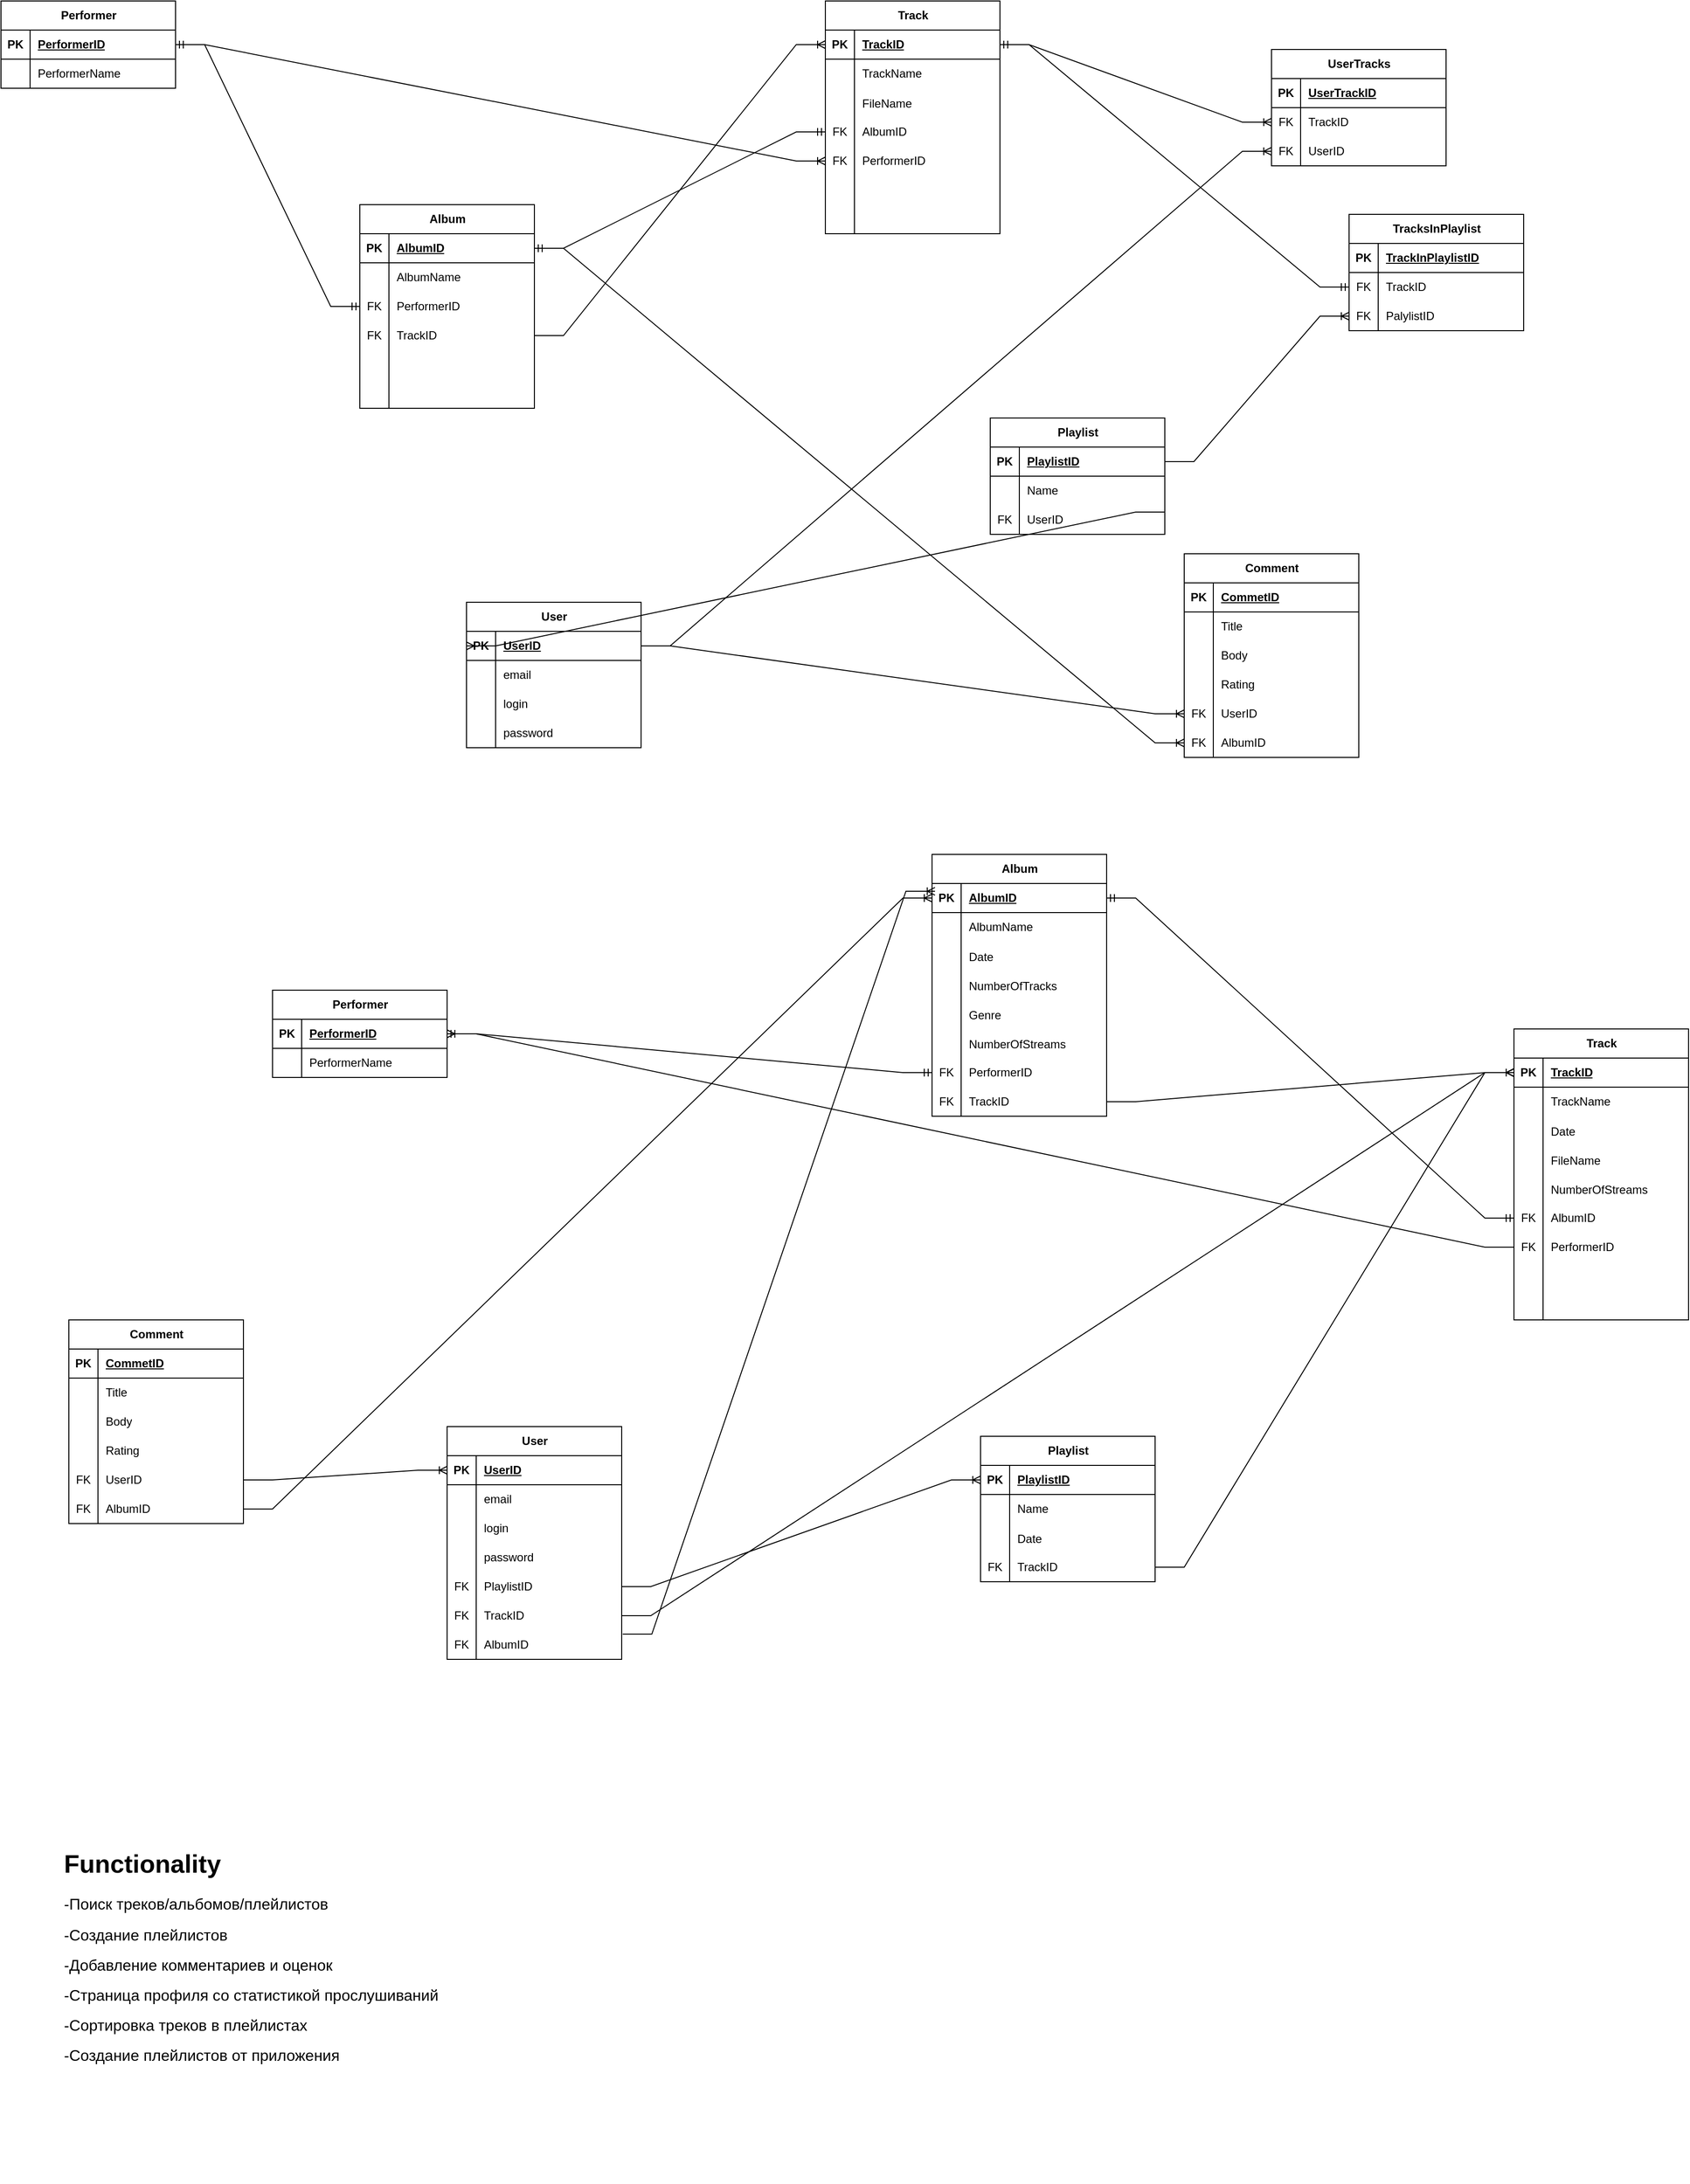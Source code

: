 <mxfile version="23.0.2" type="github">
  <diagram name="Страница — 1" id="Bjh_tYRGKQXyXyBk337S">
    <mxGraphModel dx="2074" dy="1106" grid="1" gridSize="10" guides="1" tooltips="1" connect="1" arrows="1" fold="1" page="1" pageScale="1" pageWidth="1100" pageHeight="850" math="0" shadow="0">
      <root>
        <mxCell id="0" />
        <mxCell id="1" parent="0" />
        <mxCell id="41ZBrTmMszQ9MeeZ_gFV-23" value="Performer" style="shape=table;startSize=30;container=1;collapsible=1;childLayout=tableLayout;fixedRows=1;rowLines=0;fontStyle=1;align=center;resizeLast=1;html=1;" parent="1" vertex="1">
          <mxGeometry x="10" y="20" width="180" height="90" as="geometry" />
        </mxCell>
        <mxCell id="41ZBrTmMszQ9MeeZ_gFV-24" value="" style="shape=tableRow;horizontal=0;startSize=0;swimlaneHead=0;swimlaneBody=0;fillColor=none;collapsible=0;dropTarget=0;points=[[0,0.5],[1,0.5]];portConstraint=eastwest;top=0;left=0;right=0;bottom=1;" parent="41ZBrTmMszQ9MeeZ_gFV-23" vertex="1">
          <mxGeometry y="30" width="180" height="30" as="geometry" />
        </mxCell>
        <mxCell id="41ZBrTmMszQ9MeeZ_gFV-25" value="PK" style="shape=partialRectangle;connectable=0;fillColor=none;top=0;left=0;bottom=0;right=0;fontStyle=1;overflow=hidden;whiteSpace=wrap;html=1;" parent="41ZBrTmMszQ9MeeZ_gFV-24" vertex="1">
          <mxGeometry width="30" height="30" as="geometry">
            <mxRectangle width="30" height="30" as="alternateBounds" />
          </mxGeometry>
        </mxCell>
        <mxCell id="41ZBrTmMszQ9MeeZ_gFV-26" value="PerformerID" style="shape=partialRectangle;connectable=0;fillColor=none;top=0;left=0;bottom=0;right=0;align=left;spacingLeft=6;fontStyle=5;overflow=hidden;whiteSpace=wrap;html=1;" parent="41ZBrTmMszQ9MeeZ_gFV-24" vertex="1">
          <mxGeometry x="30" width="150" height="30" as="geometry">
            <mxRectangle width="150" height="30" as="alternateBounds" />
          </mxGeometry>
        </mxCell>
        <mxCell id="41ZBrTmMszQ9MeeZ_gFV-27" value="" style="shape=tableRow;horizontal=0;startSize=0;swimlaneHead=0;swimlaneBody=0;fillColor=none;collapsible=0;dropTarget=0;points=[[0,0.5],[1,0.5]];portConstraint=eastwest;top=0;left=0;right=0;bottom=0;" parent="41ZBrTmMszQ9MeeZ_gFV-23" vertex="1">
          <mxGeometry y="60" width="180" height="30" as="geometry" />
        </mxCell>
        <mxCell id="41ZBrTmMszQ9MeeZ_gFV-28" value="" style="shape=partialRectangle;connectable=0;fillColor=none;top=0;left=0;bottom=0;right=0;editable=1;overflow=hidden;whiteSpace=wrap;html=1;" parent="41ZBrTmMszQ9MeeZ_gFV-27" vertex="1">
          <mxGeometry width="30" height="30" as="geometry">
            <mxRectangle width="30" height="30" as="alternateBounds" />
          </mxGeometry>
        </mxCell>
        <mxCell id="41ZBrTmMszQ9MeeZ_gFV-29" value="PerformerName" style="shape=partialRectangle;connectable=0;fillColor=none;top=0;left=0;bottom=0;right=0;align=left;spacingLeft=6;overflow=hidden;whiteSpace=wrap;html=1;" parent="41ZBrTmMszQ9MeeZ_gFV-27" vertex="1">
          <mxGeometry x="30" width="150" height="30" as="geometry">
            <mxRectangle width="150" height="30" as="alternateBounds" />
          </mxGeometry>
        </mxCell>
        <mxCell id="41ZBrTmMszQ9MeeZ_gFV-40" value="Album" style="shape=table;startSize=30;container=1;collapsible=1;childLayout=tableLayout;fixedRows=1;rowLines=0;fontStyle=1;align=center;resizeLast=1;html=1;" parent="1" vertex="1">
          <mxGeometry x="380" y="230" width="180" height="210" as="geometry" />
        </mxCell>
        <mxCell id="41ZBrTmMszQ9MeeZ_gFV-41" value="" style="shape=tableRow;horizontal=0;startSize=0;swimlaneHead=0;swimlaneBody=0;fillColor=none;collapsible=0;dropTarget=0;points=[[0,0.5],[1,0.5]];portConstraint=eastwest;top=0;left=0;right=0;bottom=1;" parent="41ZBrTmMszQ9MeeZ_gFV-40" vertex="1">
          <mxGeometry y="30" width="180" height="30" as="geometry" />
        </mxCell>
        <mxCell id="41ZBrTmMszQ9MeeZ_gFV-42" value="PK" style="shape=partialRectangle;connectable=0;fillColor=none;top=0;left=0;bottom=0;right=0;fontStyle=1;overflow=hidden;whiteSpace=wrap;html=1;" parent="41ZBrTmMszQ9MeeZ_gFV-41" vertex="1">
          <mxGeometry width="30" height="30" as="geometry">
            <mxRectangle width="30" height="30" as="alternateBounds" />
          </mxGeometry>
        </mxCell>
        <mxCell id="41ZBrTmMszQ9MeeZ_gFV-43" value="AlbumID" style="shape=partialRectangle;connectable=0;fillColor=none;top=0;left=0;bottom=0;right=0;align=left;spacingLeft=6;fontStyle=5;overflow=hidden;whiteSpace=wrap;html=1;" parent="41ZBrTmMszQ9MeeZ_gFV-41" vertex="1">
          <mxGeometry x="30" width="150" height="30" as="geometry">
            <mxRectangle width="150" height="30" as="alternateBounds" />
          </mxGeometry>
        </mxCell>
        <mxCell id="41ZBrTmMszQ9MeeZ_gFV-44" value="" style="shape=tableRow;horizontal=0;startSize=0;swimlaneHead=0;swimlaneBody=0;fillColor=none;collapsible=0;dropTarget=0;points=[[0,0.5],[1,0.5]];portConstraint=eastwest;top=0;left=0;right=0;bottom=0;" parent="41ZBrTmMszQ9MeeZ_gFV-40" vertex="1">
          <mxGeometry y="60" width="180" height="30" as="geometry" />
        </mxCell>
        <mxCell id="41ZBrTmMszQ9MeeZ_gFV-45" value="" style="shape=partialRectangle;connectable=0;fillColor=none;top=0;left=0;bottom=0;right=0;editable=1;overflow=hidden;whiteSpace=wrap;html=1;" parent="41ZBrTmMszQ9MeeZ_gFV-44" vertex="1">
          <mxGeometry width="30" height="30" as="geometry">
            <mxRectangle width="30" height="30" as="alternateBounds" />
          </mxGeometry>
        </mxCell>
        <mxCell id="41ZBrTmMszQ9MeeZ_gFV-46" value="AlbumName" style="shape=partialRectangle;connectable=0;fillColor=none;top=0;left=0;bottom=0;right=0;align=left;spacingLeft=6;overflow=hidden;whiteSpace=wrap;html=1;" parent="41ZBrTmMszQ9MeeZ_gFV-44" vertex="1">
          <mxGeometry x="30" width="150" height="30" as="geometry">
            <mxRectangle width="150" height="30" as="alternateBounds" />
          </mxGeometry>
        </mxCell>
        <mxCell id="41ZBrTmMszQ9MeeZ_gFV-71" value="" style="shape=tableRow;horizontal=0;startSize=0;swimlaneHead=0;swimlaneBody=0;fillColor=none;collapsible=0;dropTarget=0;points=[[0,0.5],[1,0.5]];portConstraint=eastwest;top=0;left=0;right=0;bottom=0;" parent="41ZBrTmMszQ9MeeZ_gFV-40" vertex="1">
          <mxGeometry y="90" width="180" height="30" as="geometry" />
        </mxCell>
        <mxCell id="41ZBrTmMszQ9MeeZ_gFV-72" value="FK" style="shape=partialRectangle;connectable=0;fillColor=none;top=0;left=0;bottom=0;right=0;fontStyle=0;overflow=hidden;whiteSpace=wrap;html=1;" parent="41ZBrTmMszQ9MeeZ_gFV-71" vertex="1">
          <mxGeometry width="30" height="30" as="geometry">
            <mxRectangle width="30" height="30" as="alternateBounds" />
          </mxGeometry>
        </mxCell>
        <mxCell id="41ZBrTmMszQ9MeeZ_gFV-73" value="PerformerID" style="shape=partialRectangle;connectable=0;fillColor=none;top=0;left=0;bottom=0;right=0;align=left;spacingLeft=6;fontStyle=0;overflow=hidden;whiteSpace=wrap;html=1;" parent="41ZBrTmMszQ9MeeZ_gFV-71" vertex="1">
          <mxGeometry x="30" width="150" height="30" as="geometry">
            <mxRectangle width="150" height="30" as="alternateBounds" />
          </mxGeometry>
        </mxCell>
        <mxCell id="41ZBrTmMszQ9MeeZ_gFV-115" value="" style="shape=tableRow;horizontal=0;startSize=0;swimlaneHead=0;swimlaneBody=0;fillColor=none;collapsible=0;dropTarget=0;points=[[0,0.5],[1,0.5]];portConstraint=eastwest;top=0;left=0;right=0;bottom=0;" parent="41ZBrTmMszQ9MeeZ_gFV-40" vertex="1">
          <mxGeometry y="120" width="180" height="30" as="geometry" />
        </mxCell>
        <mxCell id="41ZBrTmMszQ9MeeZ_gFV-116" value="FK" style="shape=partialRectangle;connectable=0;fillColor=none;top=0;left=0;bottom=0;right=0;fontStyle=0;overflow=hidden;whiteSpace=wrap;html=1;" parent="41ZBrTmMszQ9MeeZ_gFV-115" vertex="1">
          <mxGeometry width="30" height="30" as="geometry">
            <mxRectangle width="30" height="30" as="alternateBounds" />
          </mxGeometry>
        </mxCell>
        <mxCell id="41ZBrTmMszQ9MeeZ_gFV-117" value="TrackID" style="shape=partialRectangle;connectable=0;fillColor=none;top=0;left=0;bottom=0;right=0;align=left;spacingLeft=6;fontStyle=0;overflow=hidden;whiteSpace=wrap;html=1;" parent="41ZBrTmMszQ9MeeZ_gFV-115" vertex="1">
          <mxGeometry x="30" width="150" height="30" as="geometry">
            <mxRectangle width="150" height="30" as="alternateBounds" />
          </mxGeometry>
        </mxCell>
        <mxCell id="41ZBrTmMszQ9MeeZ_gFV-47" value="" style="shape=tableRow;horizontal=0;startSize=0;swimlaneHead=0;swimlaneBody=0;fillColor=none;collapsible=0;dropTarget=0;points=[[0,0.5],[1,0.5]];portConstraint=eastwest;top=0;left=0;right=0;bottom=0;" parent="41ZBrTmMszQ9MeeZ_gFV-40" vertex="1">
          <mxGeometry y="150" width="180" height="30" as="geometry" />
        </mxCell>
        <mxCell id="41ZBrTmMszQ9MeeZ_gFV-48" value="" style="shape=partialRectangle;connectable=0;fillColor=none;top=0;left=0;bottom=0;right=0;editable=1;overflow=hidden;whiteSpace=wrap;html=1;" parent="41ZBrTmMszQ9MeeZ_gFV-47" vertex="1">
          <mxGeometry width="30" height="30" as="geometry">
            <mxRectangle width="30" height="30" as="alternateBounds" />
          </mxGeometry>
        </mxCell>
        <mxCell id="41ZBrTmMszQ9MeeZ_gFV-49" value="" style="shape=partialRectangle;connectable=0;fillColor=none;top=0;left=0;bottom=0;right=0;align=left;spacingLeft=6;overflow=hidden;whiteSpace=wrap;html=1;" parent="41ZBrTmMszQ9MeeZ_gFV-47" vertex="1">
          <mxGeometry x="30" width="150" height="30" as="geometry">
            <mxRectangle width="150" height="30" as="alternateBounds" />
          </mxGeometry>
        </mxCell>
        <mxCell id="41ZBrTmMszQ9MeeZ_gFV-50" value="" style="shape=tableRow;horizontal=0;startSize=0;swimlaneHead=0;swimlaneBody=0;fillColor=none;collapsible=0;dropTarget=0;points=[[0,0.5],[1,0.5]];portConstraint=eastwest;top=0;left=0;right=0;bottom=0;" parent="41ZBrTmMszQ9MeeZ_gFV-40" vertex="1">
          <mxGeometry y="180" width="180" height="30" as="geometry" />
        </mxCell>
        <mxCell id="41ZBrTmMszQ9MeeZ_gFV-51" value="" style="shape=partialRectangle;connectable=0;fillColor=none;top=0;left=0;bottom=0;right=0;editable=1;overflow=hidden;whiteSpace=wrap;html=1;" parent="41ZBrTmMszQ9MeeZ_gFV-50" vertex="1">
          <mxGeometry width="30" height="30" as="geometry">
            <mxRectangle width="30" height="30" as="alternateBounds" />
          </mxGeometry>
        </mxCell>
        <mxCell id="41ZBrTmMszQ9MeeZ_gFV-52" value="" style="shape=partialRectangle;connectable=0;fillColor=none;top=0;left=0;bottom=0;right=0;align=left;spacingLeft=6;overflow=hidden;whiteSpace=wrap;html=1;" parent="41ZBrTmMszQ9MeeZ_gFV-50" vertex="1">
          <mxGeometry x="30" width="150" height="30" as="geometry">
            <mxRectangle width="150" height="30" as="alternateBounds" />
          </mxGeometry>
        </mxCell>
        <mxCell id="41ZBrTmMszQ9MeeZ_gFV-53" value="Track" style="shape=table;startSize=30;container=1;collapsible=1;childLayout=tableLayout;fixedRows=1;rowLines=0;fontStyle=1;align=center;resizeLast=1;html=1;" parent="1" vertex="1">
          <mxGeometry x="860" y="20" width="180" height="240" as="geometry" />
        </mxCell>
        <mxCell id="41ZBrTmMszQ9MeeZ_gFV-54" value="" style="shape=tableRow;horizontal=0;startSize=0;swimlaneHead=0;swimlaneBody=0;fillColor=none;collapsible=0;dropTarget=0;points=[[0,0.5],[1,0.5]];portConstraint=eastwest;top=0;left=0;right=0;bottom=1;" parent="41ZBrTmMszQ9MeeZ_gFV-53" vertex="1">
          <mxGeometry y="30" width="180" height="30" as="geometry" />
        </mxCell>
        <mxCell id="41ZBrTmMszQ9MeeZ_gFV-55" value="PK" style="shape=partialRectangle;connectable=0;fillColor=none;top=0;left=0;bottom=0;right=0;fontStyle=1;overflow=hidden;whiteSpace=wrap;html=1;" parent="41ZBrTmMszQ9MeeZ_gFV-54" vertex="1">
          <mxGeometry width="30" height="30" as="geometry">
            <mxRectangle width="30" height="30" as="alternateBounds" />
          </mxGeometry>
        </mxCell>
        <mxCell id="41ZBrTmMszQ9MeeZ_gFV-56" value="TrackID" style="shape=partialRectangle;connectable=0;fillColor=none;top=0;left=0;bottom=0;right=0;align=left;spacingLeft=6;fontStyle=5;overflow=hidden;whiteSpace=wrap;html=1;" parent="41ZBrTmMszQ9MeeZ_gFV-54" vertex="1">
          <mxGeometry x="30" width="150" height="30" as="geometry">
            <mxRectangle width="150" height="30" as="alternateBounds" />
          </mxGeometry>
        </mxCell>
        <mxCell id="41ZBrTmMszQ9MeeZ_gFV-57" value="" style="shape=tableRow;horizontal=0;startSize=0;swimlaneHead=0;swimlaneBody=0;fillColor=none;collapsible=0;dropTarget=0;points=[[0,0.5],[1,0.5]];portConstraint=eastwest;top=0;left=0;right=0;bottom=0;" parent="41ZBrTmMszQ9MeeZ_gFV-53" vertex="1">
          <mxGeometry y="60" width="180" height="30" as="geometry" />
        </mxCell>
        <mxCell id="41ZBrTmMszQ9MeeZ_gFV-58" value="" style="shape=partialRectangle;connectable=0;fillColor=none;top=0;left=0;bottom=0;right=0;editable=1;overflow=hidden;whiteSpace=wrap;html=1;" parent="41ZBrTmMszQ9MeeZ_gFV-57" vertex="1">
          <mxGeometry width="30" height="30" as="geometry">
            <mxRectangle width="30" height="30" as="alternateBounds" />
          </mxGeometry>
        </mxCell>
        <mxCell id="41ZBrTmMszQ9MeeZ_gFV-59" value="TrackName" style="shape=partialRectangle;connectable=0;fillColor=none;top=0;left=0;bottom=0;right=0;align=left;spacingLeft=6;overflow=hidden;whiteSpace=wrap;html=1;" parent="41ZBrTmMszQ9MeeZ_gFV-57" vertex="1">
          <mxGeometry x="30" width="150" height="30" as="geometry">
            <mxRectangle width="150" height="30" as="alternateBounds" />
          </mxGeometry>
        </mxCell>
        <mxCell id="41ZBrTmMszQ9MeeZ_gFV-109" value="" style="shape=tableRow;horizontal=0;startSize=0;swimlaneHead=0;swimlaneBody=0;fillColor=none;collapsible=0;dropTarget=0;points=[[0,0.5],[1,0.5]];portConstraint=eastwest;top=0;left=0;right=0;bottom=0;" parent="41ZBrTmMszQ9MeeZ_gFV-53" vertex="1">
          <mxGeometry y="90" width="180" height="30" as="geometry" />
        </mxCell>
        <mxCell id="41ZBrTmMszQ9MeeZ_gFV-110" value="" style="shape=partialRectangle;connectable=0;fillColor=none;top=0;left=0;bottom=0;right=0;editable=1;overflow=hidden;" parent="41ZBrTmMszQ9MeeZ_gFV-109" vertex="1">
          <mxGeometry width="30" height="30" as="geometry">
            <mxRectangle width="30" height="30" as="alternateBounds" />
          </mxGeometry>
        </mxCell>
        <mxCell id="41ZBrTmMszQ9MeeZ_gFV-111" value="FileName" style="shape=partialRectangle;connectable=0;fillColor=none;top=0;left=0;bottom=0;right=0;align=left;spacingLeft=6;overflow=hidden;" parent="41ZBrTmMszQ9MeeZ_gFV-109" vertex="1">
          <mxGeometry x="30" width="150" height="30" as="geometry">
            <mxRectangle width="150" height="30" as="alternateBounds" />
          </mxGeometry>
        </mxCell>
        <mxCell id="41ZBrTmMszQ9MeeZ_gFV-90" value="" style="shape=tableRow;horizontal=0;startSize=0;swimlaneHead=0;swimlaneBody=0;fillColor=none;collapsible=0;dropTarget=0;points=[[0,0.5],[1,0.5]];portConstraint=eastwest;top=0;left=0;right=0;bottom=0;" parent="41ZBrTmMszQ9MeeZ_gFV-53" vertex="1">
          <mxGeometry y="120" width="180" height="30" as="geometry" />
        </mxCell>
        <mxCell id="41ZBrTmMszQ9MeeZ_gFV-91" value="FK" style="shape=partialRectangle;connectable=0;fillColor=none;top=0;left=0;bottom=0;right=0;fontStyle=0;overflow=hidden;whiteSpace=wrap;html=1;" parent="41ZBrTmMszQ9MeeZ_gFV-90" vertex="1">
          <mxGeometry width="30" height="30" as="geometry">
            <mxRectangle width="30" height="30" as="alternateBounds" />
          </mxGeometry>
        </mxCell>
        <mxCell id="41ZBrTmMszQ9MeeZ_gFV-92" value="AlbumID" style="shape=partialRectangle;connectable=0;fillColor=none;top=0;left=0;bottom=0;right=0;align=left;spacingLeft=6;fontStyle=0;overflow=hidden;whiteSpace=wrap;html=1;" parent="41ZBrTmMszQ9MeeZ_gFV-90" vertex="1">
          <mxGeometry x="30" width="150" height="30" as="geometry">
            <mxRectangle width="150" height="30" as="alternateBounds" />
          </mxGeometry>
        </mxCell>
        <mxCell id="41ZBrTmMszQ9MeeZ_gFV-93" value="" style="shape=tableRow;horizontal=0;startSize=0;swimlaneHead=0;swimlaneBody=0;fillColor=none;collapsible=0;dropTarget=0;points=[[0,0.5],[1,0.5]];portConstraint=eastwest;top=0;left=0;right=0;bottom=0;" parent="41ZBrTmMszQ9MeeZ_gFV-53" vertex="1">
          <mxGeometry y="150" width="180" height="30" as="geometry" />
        </mxCell>
        <mxCell id="41ZBrTmMszQ9MeeZ_gFV-94" value="FK" style="shape=partialRectangle;connectable=0;fillColor=none;top=0;left=0;bottom=0;right=0;fontStyle=0;overflow=hidden;whiteSpace=wrap;html=1;" parent="41ZBrTmMszQ9MeeZ_gFV-93" vertex="1">
          <mxGeometry width="30" height="30" as="geometry">
            <mxRectangle width="30" height="30" as="alternateBounds" />
          </mxGeometry>
        </mxCell>
        <mxCell id="41ZBrTmMszQ9MeeZ_gFV-95" value="PerformerID" style="shape=partialRectangle;connectable=0;fillColor=none;top=0;left=0;bottom=0;right=0;align=left;spacingLeft=6;fontStyle=0;overflow=hidden;whiteSpace=wrap;html=1;" parent="41ZBrTmMszQ9MeeZ_gFV-93" vertex="1">
          <mxGeometry x="30" width="150" height="30" as="geometry">
            <mxRectangle width="150" height="30" as="alternateBounds" />
          </mxGeometry>
        </mxCell>
        <mxCell id="41ZBrTmMszQ9MeeZ_gFV-60" value="" style="shape=tableRow;horizontal=0;startSize=0;swimlaneHead=0;swimlaneBody=0;fillColor=none;collapsible=0;dropTarget=0;points=[[0,0.5],[1,0.5]];portConstraint=eastwest;top=0;left=0;right=0;bottom=0;" parent="41ZBrTmMszQ9MeeZ_gFV-53" vertex="1">
          <mxGeometry y="180" width="180" height="30" as="geometry" />
        </mxCell>
        <mxCell id="41ZBrTmMszQ9MeeZ_gFV-61" value="" style="shape=partialRectangle;connectable=0;fillColor=none;top=0;left=0;bottom=0;right=0;editable=1;overflow=hidden;whiteSpace=wrap;html=1;" parent="41ZBrTmMszQ9MeeZ_gFV-60" vertex="1">
          <mxGeometry width="30" height="30" as="geometry">
            <mxRectangle width="30" height="30" as="alternateBounds" />
          </mxGeometry>
        </mxCell>
        <mxCell id="41ZBrTmMszQ9MeeZ_gFV-62" value="" style="shape=partialRectangle;connectable=0;fillColor=none;top=0;left=0;bottom=0;right=0;align=left;spacingLeft=6;overflow=hidden;whiteSpace=wrap;html=1;" parent="41ZBrTmMszQ9MeeZ_gFV-60" vertex="1">
          <mxGeometry x="30" width="150" height="30" as="geometry">
            <mxRectangle width="150" height="30" as="alternateBounds" />
          </mxGeometry>
        </mxCell>
        <mxCell id="41ZBrTmMszQ9MeeZ_gFV-63" value="" style="shape=tableRow;horizontal=0;startSize=0;swimlaneHead=0;swimlaneBody=0;fillColor=none;collapsible=0;dropTarget=0;points=[[0,0.5],[1,0.5]];portConstraint=eastwest;top=0;left=0;right=0;bottom=0;" parent="41ZBrTmMszQ9MeeZ_gFV-53" vertex="1">
          <mxGeometry y="210" width="180" height="30" as="geometry" />
        </mxCell>
        <mxCell id="41ZBrTmMszQ9MeeZ_gFV-64" value="" style="shape=partialRectangle;connectable=0;fillColor=none;top=0;left=0;bottom=0;right=0;editable=1;overflow=hidden;whiteSpace=wrap;html=1;" parent="41ZBrTmMszQ9MeeZ_gFV-63" vertex="1">
          <mxGeometry width="30" height="30" as="geometry">
            <mxRectangle width="30" height="30" as="alternateBounds" />
          </mxGeometry>
        </mxCell>
        <mxCell id="41ZBrTmMszQ9MeeZ_gFV-65" value="" style="shape=partialRectangle;connectable=0;fillColor=none;top=0;left=0;bottom=0;right=0;align=left;spacingLeft=6;overflow=hidden;whiteSpace=wrap;html=1;" parent="41ZBrTmMszQ9MeeZ_gFV-63" vertex="1">
          <mxGeometry x="30" width="150" height="30" as="geometry">
            <mxRectangle width="150" height="30" as="alternateBounds" />
          </mxGeometry>
        </mxCell>
        <mxCell id="41ZBrTmMszQ9MeeZ_gFV-74" value="Comment" style="shape=table;startSize=30;container=1;collapsible=1;childLayout=tableLayout;fixedRows=1;rowLines=0;fontStyle=1;align=center;resizeLast=1;html=1;" parent="1" vertex="1">
          <mxGeometry x="1230" y="590" width="180" height="210" as="geometry" />
        </mxCell>
        <mxCell id="41ZBrTmMszQ9MeeZ_gFV-75" value="" style="shape=tableRow;horizontal=0;startSize=0;swimlaneHead=0;swimlaneBody=0;fillColor=none;collapsible=0;dropTarget=0;points=[[0,0.5],[1,0.5]];portConstraint=eastwest;top=0;left=0;right=0;bottom=1;" parent="41ZBrTmMszQ9MeeZ_gFV-74" vertex="1">
          <mxGeometry y="30" width="180" height="30" as="geometry" />
        </mxCell>
        <mxCell id="41ZBrTmMszQ9MeeZ_gFV-76" value="PK" style="shape=partialRectangle;connectable=0;fillColor=none;top=0;left=0;bottom=0;right=0;fontStyle=1;overflow=hidden;whiteSpace=wrap;html=1;" parent="41ZBrTmMszQ9MeeZ_gFV-75" vertex="1">
          <mxGeometry width="30" height="30" as="geometry">
            <mxRectangle width="30" height="30" as="alternateBounds" />
          </mxGeometry>
        </mxCell>
        <mxCell id="41ZBrTmMszQ9MeeZ_gFV-77" value="CommetID" style="shape=partialRectangle;connectable=0;fillColor=none;top=0;left=0;bottom=0;right=0;align=left;spacingLeft=6;fontStyle=5;overflow=hidden;whiteSpace=wrap;html=1;" parent="41ZBrTmMszQ9MeeZ_gFV-75" vertex="1">
          <mxGeometry x="30" width="150" height="30" as="geometry">
            <mxRectangle width="150" height="30" as="alternateBounds" />
          </mxGeometry>
        </mxCell>
        <mxCell id="41ZBrTmMszQ9MeeZ_gFV-78" value="" style="shape=tableRow;horizontal=0;startSize=0;swimlaneHead=0;swimlaneBody=0;fillColor=none;collapsible=0;dropTarget=0;points=[[0,0.5],[1,0.5]];portConstraint=eastwest;top=0;left=0;right=0;bottom=0;" parent="41ZBrTmMszQ9MeeZ_gFV-74" vertex="1">
          <mxGeometry y="60" width="180" height="30" as="geometry" />
        </mxCell>
        <mxCell id="41ZBrTmMszQ9MeeZ_gFV-79" value="" style="shape=partialRectangle;connectable=0;fillColor=none;top=0;left=0;bottom=0;right=0;editable=1;overflow=hidden;whiteSpace=wrap;html=1;" parent="41ZBrTmMszQ9MeeZ_gFV-78" vertex="1">
          <mxGeometry width="30" height="30" as="geometry">
            <mxRectangle width="30" height="30" as="alternateBounds" />
          </mxGeometry>
        </mxCell>
        <mxCell id="41ZBrTmMszQ9MeeZ_gFV-80" value="Title" style="shape=partialRectangle;connectable=0;fillColor=none;top=0;left=0;bottom=0;right=0;align=left;spacingLeft=6;overflow=hidden;whiteSpace=wrap;html=1;" parent="41ZBrTmMszQ9MeeZ_gFV-78" vertex="1">
          <mxGeometry x="30" width="150" height="30" as="geometry">
            <mxRectangle width="150" height="30" as="alternateBounds" />
          </mxGeometry>
        </mxCell>
        <mxCell id="41ZBrTmMszQ9MeeZ_gFV-81" value="" style="shape=tableRow;horizontal=0;startSize=0;swimlaneHead=0;swimlaneBody=0;fillColor=none;collapsible=0;dropTarget=0;points=[[0,0.5],[1,0.5]];portConstraint=eastwest;top=0;left=0;right=0;bottom=0;" parent="41ZBrTmMszQ9MeeZ_gFV-74" vertex="1">
          <mxGeometry y="90" width="180" height="30" as="geometry" />
        </mxCell>
        <mxCell id="41ZBrTmMszQ9MeeZ_gFV-82" value="" style="shape=partialRectangle;connectable=0;fillColor=none;top=0;left=0;bottom=0;right=0;editable=1;overflow=hidden;whiteSpace=wrap;html=1;" parent="41ZBrTmMszQ9MeeZ_gFV-81" vertex="1">
          <mxGeometry width="30" height="30" as="geometry">
            <mxRectangle width="30" height="30" as="alternateBounds" />
          </mxGeometry>
        </mxCell>
        <mxCell id="41ZBrTmMszQ9MeeZ_gFV-83" value="Body" style="shape=partialRectangle;connectable=0;fillColor=none;top=0;left=0;bottom=0;right=0;align=left;spacingLeft=6;overflow=hidden;whiteSpace=wrap;html=1;" parent="41ZBrTmMszQ9MeeZ_gFV-81" vertex="1">
          <mxGeometry x="30" width="150" height="30" as="geometry">
            <mxRectangle width="150" height="30" as="alternateBounds" />
          </mxGeometry>
        </mxCell>
        <mxCell id="41ZBrTmMszQ9MeeZ_gFV-84" value="" style="shape=tableRow;horizontal=0;startSize=0;swimlaneHead=0;swimlaneBody=0;fillColor=none;collapsible=0;dropTarget=0;points=[[0,0.5],[1,0.5]];portConstraint=eastwest;top=0;left=0;right=0;bottom=0;" parent="41ZBrTmMszQ9MeeZ_gFV-74" vertex="1">
          <mxGeometry y="120" width="180" height="30" as="geometry" />
        </mxCell>
        <mxCell id="41ZBrTmMszQ9MeeZ_gFV-85" value="" style="shape=partialRectangle;connectable=0;fillColor=none;top=0;left=0;bottom=0;right=0;editable=1;overflow=hidden;whiteSpace=wrap;html=1;" parent="41ZBrTmMszQ9MeeZ_gFV-84" vertex="1">
          <mxGeometry width="30" height="30" as="geometry">
            <mxRectangle width="30" height="30" as="alternateBounds" />
          </mxGeometry>
        </mxCell>
        <mxCell id="41ZBrTmMszQ9MeeZ_gFV-86" value="Rating" style="shape=partialRectangle;connectable=0;fillColor=none;top=0;left=0;bottom=0;right=0;align=left;spacingLeft=6;overflow=hidden;whiteSpace=wrap;html=1;" parent="41ZBrTmMszQ9MeeZ_gFV-84" vertex="1">
          <mxGeometry x="30" width="150" height="30" as="geometry">
            <mxRectangle width="150" height="30" as="alternateBounds" />
          </mxGeometry>
        </mxCell>
        <mxCell id="41ZBrTmMszQ9MeeZ_gFV-271" value="" style="shape=tableRow;horizontal=0;startSize=0;swimlaneHead=0;swimlaneBody=0;fillColor=none;collapsible=0;dropTarget=0;points=[[0,0.5],[1,0.5]];portConstraint=eastwest;top=0;left=0;right=0;bottom=0;" parent="41ZBrTmMszQ9MeeZ_gFV-74" vertex="1">
          <mxGeometry y="150" width="180" height="30" as="geometry" />
        </mxCell>
        <mxCell id="41ZBrTmMszQ9MeeZ_gFV-272" value="FK" style="shape=partialRectangle;connectable=0;fillColor=none;top=0;left=0;bottom=0;right=0;fontStyle=0;overflow=hidden;whiteSpace=wrap;html=1;" parent="41ZBrTmMszQ9MeeZ_gFV-271" vertex="1">
          <mxGeometry width="30" height="30" as="geometry">
            <mxRectangle width="30" height="30" as="alternateBounds" />
          </mxGeometry>
        </mxCell>
        <mxCell id="41ZBrTmMszQ9MeeZ_gFV-273" value="UserID" style="shape=partialRectangle;connectable=0;fillColor=none;top=0;left=0;bottom=0;right=0;align=left;spacingLeft=6;fontStyle=0;overflow=hidden;whiteSpace=wrap;html=1;" parent="41ZBrTmMszQ9MeeZ_gFV-271" vertex="1">
          <mxGeometry x="30" width="150" height="30" as="geometry">
            <mxRectangle width="150" height="30" as="alternateBounds" />
          </mxGeometry>
        </mxCell>
        <mxCell id="41ZBrTmMszQ9MeeZ_gFV-161" value="" style="shape=tableRow;horizontal=0;startSize=0;swimlaneHead=0;swimlaneBody=0;fillColor=none;collapsible=0;dropTarget=0;points=[[0,0.5],[1,0.5]];portConstraint=eastwest;top=0;left=0;right=0;bottom=0;" parent="41ZBrTmMszQ9MeeZ_gFV-74" vertex="1">
          <mxGeometry y="180" width="180" height="30" as="geometry" />
        </mxCell>
        <mxCell id="41ZBrTmMszQ9MeeZ_gFV-162" value="FK" style="shape=partialRectangle;connectable=0;fillColor=none;top=0;left=0;bottom=0;right=0;fontStyle=0;overflow=hidden;whiteSpace=wrap;html=1;" parent="41ZBrTmMszQ9MeeZ_gFV-161" vertex="1">
          <mxGeometry width="30" height="30" as="geometry">
            <mxRectangle width="30" height="30" as="alternateBounds" />
          </mxGeometry>
        </mxCell>
        <mxCell id="41ZBrTmMszQ9MeeZ_gFV-163" value="AlbumID" style="shape=partialRectangle;connectable=0;fillColor=none;top=0;left=0;bottom=0;right=0;align=left;spacingLeft=6;fontStyle=0;overflow=hidden;whiteSpace=wrap;html=1;" parent="41ZBrTmMszQ9MeeZ_gFV-161" vertex="1">
          <mxGeometry x="30" width="150" height="30" as="geometry">
            <mxRectangle width="150" height="30" as="alternateBounds" />
          </mxGeometry>
        </mxCell>
        <mxCell id="41ZBrTmMszQ9MeeZ_gFV-112" value="" style="edgeStyle=entityRelationEdgeStyle;fontSize=12;html=1;endArrow=ERmandOne;startArrow=ERmandOne;rounded=0;entryX=0;entryY=0.5;entryDx=0;entryDy=0;exitX=1;exitY=0.5;exitDx=0;exitDy=0;" parent="1" source="41ZBrTmMszQ9MeeZ_gFV-41" target="41ZBrTmMszQ9MeeZ_gFV-90" edge="1">
          <mxGeometry width="100" height="100" relative="1" as="geometry">
            <mxPoint x="490" y="260" as="sourcePoint" />
            <mxPoint x="590" y="160" as="targetPoint" />
            <Array as="points">
              <mxPoint x="500" y="250" />
              <mxPoint x="500" y="250" />
            </Array>
          </mxGeometry>
        </mxCell>
        <mxCell id="41ZBrTmMszQ9MeeZ_gFV-113" value="" style="edgeStyle=entityRelationEdgeStyle;fontSize=12;html=1;endArrow=ERoneToMany;rounded=0;exitX=1;exitY=0.5;exitDx=0;exitDy=0;entryX=0;entryY=0.5;entryDx=0;entryDy=0;" parent="1" source="41ZBrTmMszQ9MeeZ_gFV-24" target="41ZBrTmMszQ9MeeZ_gFV-93" edge="1">
          <mxGeometry width="100" height="100" relative="1" as="geometry">
            <mxPoint x="600" y="280" as="sourcePoint" />
            <mxPoint x="700" y="180" as="targetPoint" />
          </mxGeometry>
        </mxCell>
        <mxCell id="41ZBrTmMszQ9MeeZ_gFV-114" value="" style="edgeStyle=entityRelationEdgeStyle;fontSize=12;html=1;endArrow=ERmandOne;startArrow=ERmandOne;rounded=0;entryX=0;entryY=0.5;entryDx=0;entryDy=0;exitX=1;exitY=0.5;exitDx=0;exitDy=0;" parent="1" source="41ZBrTmMszQ9MeeZ_gFV-24" target="41ZBrTmMszQ9MeeZ_gFV-71" edge="1">
          <mxGeometry width="100" height="100" relative="1" as="geometry">
            <mxPoint x="200" y="80" as="sourcePoint" />
            <mxPoint x="350" y="330" as="targetPoint" />
            <Array as="points">
              <mxPoint x="330" y="330" />
            </Array>
          </mxGeometry>
        </mxCell>
        <mxCell id="41ZBrTmMszQ9MeeZ_gFV-118" value="" style="edgeStyle=entityRelationEdgeStyle;fontSize=12;html=1;endArrow=ERoneToMany;rounded=0;entryX=0;entryY=0.5;entryDx=0;entryDy=0;" parent="1" source="41ZBrTmMszQ9MeeZ_gFV-115" target="41ZBrTmMszQ9MeeZ_gFV-54" edge="1">
          <mxGeometry width="100" height="100" relative="1" as="geometry">
            <mxPoint x="530" y="350" as="sourcePoint" />
            <mxPoint x="630" y="250" as="targetPoint" />
          </mxGeometry>
        </mxCell>
        <mxCell id="41ZBrTmMszQ9MeeZ_gFV-119" value="TracksInPlaylist" style="shape=table;startSize=30;container=1;collapsible=1;childLayout=tableLayout;fixedRows=1;rowLines=0;fontStyle=1;align=center;resizeLast=1;html=1;" parent="1" vertex="1">
          <mxGeometry x="1400" y="240" width="180" height="120" as="geometry" />
        </mxCell>
        <mxCell id="41ZBrTmMszQ9MeeZ_gFV-120" value="" style="shape=tableRow;horizontal=0;startSize=0;swimlaneHead=0;swimlaneBody=0;fillColor=none;collapsible=0;dropTarget=0;points=[[0,0.5],[1,0.5]];portConstraint=eastwest;top=0;left=0;right=0;bottom=1;" parent="41ZBrTmMszQ9MeeZ_gFV-119" vertex="1">
          <mxGeometry y="30" width="180" height="30" as="geometry" />
        </mxCell>
        <mxCell id="41ZBrTmMszQ9MeeZ_gFV-121" value="PK" style="shape=partialRectangle;connectable=0;fillColor=none;top=0;left=0;bottom=0;right=0;fontStyle=1;overflow=hidden;whiteSpace=wrap;html=1;" parent="41ZBrTmMszQ9MeeZ_gFV-120" vertex="1">
          <mxGeometry width="30" height="30" as="geometry">
            <mxRectangle width="30" height="30" as="alternateBounds" />
          </mxGeometry>
        </mxCell>
        <mxCell id="41ZBrTmMszQ9MeeZ_gFV-122" value="TrackInPlaylistID" style="shape=partialRectangle;connectable=0;fillColor=none;top=0;left=0;bottom=0;right=0;align=left;spacingLeft=6;fontStyle=5;overflow=hidden;whiteSpace=wrap;html=1;" parent="41ZBrTmMszQ9MeeZ_gFV-120" vertex="1">
          <mxGeometry x="30" width="150" height="30" as="geometry">
            <mxRectangle width="150" height="30" as="alternateBounds" />
          </mxGeometry>
        </mxCell>
        <mxCell id="41ZBrTmMszQ9MeeZ_gFV-132" value="" style="shape=tableRow;horizontal=0;startSize=0;swimlaneHead=0;swimlaneBody=0;fillColor=none;collapsible=0;dropTarget=0;points=[[0,0.5],[1,0.5]];portConstraint=eastwest;top=0;left=0;right=0;bottom=0;" parent="41ZBrTmMszQ9MeeZ_gFV-119" vertex="1">
          <mxGeometry y="60" width="180" height="30" as="geometry" />
        </mxCell>
        <mxCell id="41ZBrTmMszQ9MeeZ_gFV-133" value="FK" style="shape=partialRectangle;connectable=0;fillColor=none;top=0;left=0;bottom=0;right=0;fontStyle=0;overflow=hidden;whiteSpace=wrap;html=1;" parent="41ZBrTmMszQ9MeeZ_gFV-132" vertex="1">
          <mxGeometry width="30" height="30" as="geometry">
            <mxRectangle width="30" height="30" as="alternateBounds" />
          </mxGeometry>
        </mxCell>
        <mxCell id="41ZBrTmMszQ9MeeZ_gFV-134" value="TrackID" style="shape=partialRectangle;connectable=0;fillColor=none;top=0;left=0;bottom=0;right=0;align=left;spacingLeft=6;fontStyle=0;overflow=hidden;whiteSpace=wrap;html=1;" parent="41ZBrTmMszQ9MeeZ_gFV-132" vertex="1">
          <mxGeometry x="30" width="150" height="30" as="geometry">
            <mxRectangle width="150" height="30" as="alternateBounds" />
          </mxGeometry>
        </mxCell>
        <mxCell id="41ZBrTmMszQ9MeeZ_gFV-135" value="" style="shape=tableRow;horizontal=0;startSize=0;swimlaneHead=0;swimlaneBody=0;fillColor=none;collapsible=0;dropTarget=0;points=[[0,0.5],[1,0.5]];portConstraint=eastwest;top=0;left=0;right=0;bottom=0;" parent="41ZBrTmMszQ9MeeZ_gFV-119" vertex="1">
          <mxGeometry y="90" width="180" height="30" as="geometry" />
        </mxCell>
        <mxCell id="41ZBrTmMszQ9MeeZ_gFV-136" value="FK" style="shape=partialRectangle;connectable=0;fillColor=none;top=0;left=0;bottom=0;right=0;fontStyle=0;overflow=hidden;whiteSpace=wrap;html=1;" parent="41ZBrTmMszQ9MeeZ_gFV-135" vertex="1">
          <mxGeometry width="30" height="30" as="geometry">
            <mxRectangle width="30" height="30" as="alternateBounds" />
          </mxGeometry>
        </mxCell>
        <mxCell id="41ZBrTmMszQ9MeeZ_gFV-137" value="PalylistID" style="shape=partialRectangle;connectable=0;fillColor=none;top=0;left=0;bottom=0;right=0;align=left;spacingLeft=6;fontStyle=0;overflow=hidden;whiteSpace=wrap;html=1;" parent="41ZBrTmMszQ9MeeZ_gFV-135" vertex="1">
          <mxGeometry x="30" width="150" height="30" as="geometry">
            <mxRectangle width="150" height="30" as="alternateBounds" />
          </mxGeometry>
        </mxCell>
        <mxCell id="41ZBrTmMszQ9MeeZ_gFV-138" value="Playlist" style="shape=table;startSize=30;container=1;collapsible=1;childLayout=tableLayout;fixedRows=1;rowLines=0;fontStyle=1;align=center;resizeLast=1;html=1;" parent="1" vertex="1">
          <mxGeometry x="1030" y="450" width="180" height="120" as="geometry" />
        </mxCell>
        <mxCell id="41ZBrTmMszQ9MeeZ_gFV-139" value="" style="shape=tableRow;horizontal=0;startSize=0;swimlaneHead=0;swimlaneBody=0;fillColor=none;collapsible=0;dropTarget=0;points=[[0,0.5],[1,0.5]];portConstraint=eastwest;top=0;left=0;right=0;bottom=1;" parent="41ZBrTmMszQ9MeeZ_gFV-138" vertex="1">
          <mxGeometry y="30" width="180" height="30" as="geometry" />
        </mxCell>
        <mxCell id="41ZBrTmMszQ9MeeZ_gFV-140" value="PK" style="shape=partialRectangle;connectable=0;fillColor=none;top=0;left=0;bottom=0;right=0;fontStyle=1;overflow=hidden;whiteSpace=wrap;html=1;" parent="41ZBrTmMszQ9MeeZ_gFV-139" vertex="1">
          <mxGeometry width="30" height="30" as="geometry">
            <mxRectangle width="30" height="30" as="alternateBounds" />
          </mxGeometry>
        </mxCell>
        <mxCell id="41ZBrTmMszQ9MeeZ_gFV-141" value="PlaylistID" style="shape=partialRectangle;connectable=0;fillColor=none;top=0;left=0;bottom=0;right=0;align=left;spacingLeft=6;fontStyle=5;overflow=hidden;whiteSpace=wrap;html=1;" parent="41ZBrTmMszQ9MeeZ_gFV-139" vertex="1">
          <mxGeometry x="30" width="150" height="30" as="geometry">
            <mxRectangle width="150" height="30" as="alternateBounds" />
          </mxGeometry>
        </mxCell>
        <mxCell id="41ZBrTmMszQ9MeeZ_gFV-142" value="" style="shape=tableRow;horizontal=0;startSize=0;swimlaneHead=0;swimlaneBody=0;fillColor=none;collapsible=0;dropTarget=0;points=[[0,0.5],[1,0.5]];portConstraint=eastwest;top=0;left=0;right=0;bottom=0;" parent="41ZBrTmMszQ9MeeZ_gFV-138" vertex="1">
          <mxGeometry y="60" width="180" height="30" as="geometry" />
        </mxCell>
        <mxCell id="41ZBrTmMszQ9MeeZ_gFV-143" value="" style="shape=partialRectangle;connectable=0;fillColor=none;top=0;left=0;bottom=0;right=0;editable=1;overflow=hidden;whiteSpace=wrap;html=1;" parent="41ZBrTmMszQ9MeeZ_gFV-142" vertex="1">
          <mxGeometry width="30" height="30" as="geometry">
            <mxRectangle width="30" height="30" as="alternateBounds" />
          </mxGeometry>
        </mxCell>
        <mxCell id="41ZBrTmMszQ9MeeZ_gFV-144" value="Name" style="shape=partialRectangle;connectable=0;fillColor=none;top=0;left=0;bottom=0;right=0;align=left;spacingLeft=6;overflow=hidden;whiteSpace=wrap;html=1;" parent="41ZBrTmMszQ9MeeZ_gFV-142" vertex="1">
          <mxGeometry x="30" width="150" height="30" as="geometry">
            <mxRectangle width="150" height="30" as="alternateBounds" />
          </mxGeometry>
        </mxCell>
        <mxCell id="9JP6I0DsuO2rp2robUVx-13" value="" style="shape=tableRow;horizontal=0;startSize=0;swimlaneHead=0;swimlaneBody=0;fillColor=none;collapsible=0;dropTarget=0;points=[[0,0.5],[1,0.5]];portConstraint=eastwest;top=0;left=0;right=0;bottom=0;" vertex="1" parent="41ZBrTmMszQ9MeeZ_gFV-138">
          <mxGeometry y="90" width="180" height="30" as="geometry" />
        </mxCell>
        <mxCell id="9JP6I0DsuO2rp2robUVx-14" value="FK" style="shape=partialRectangle;connectable=0;fillColor=none;top=0;left=0;bottom=0;right=0;fontStyle=0;overflow=hidden;whiteSpace=wrap;html=1;" vertex="1" parent="9JP6I0DsuO2rp2robUVx-13">
          <mxGeometry width="30" height="30" as="geometry">
            <mxRectangle width="30" height="30" as="alternateBounds" />
          </mxGeometry>
        </mxCell>
        <mxCell id="9JP6I0DsuO2rp2robUVx-15" value="UserID" style="shape=partialRectangle;connectable=0;fillColor=none;top=0;left=0;bottom=0;right=0;align=left;spacingLeft=6;fontStyle=0;overflow=hidden;whiteSpace=wrap;html=1;" vertex="1" parent="9JP6I0DsuO2rp2robUVx-13">
          <mxGeometry x="30" width="150" height="30" as="geometry">
            <mxRectangle width="150" height="30" as="alternateBounds" />
          </mxGeometry>
        </mxCell>
        <mxCell id="41ZBrTmMszQ9MeeZ_gFV-164" value="" style="edgeStyle=entityRelationEdgeStyle;fontSize=12;html=1;endArrow=ERoneToMany;rounded=0;exitX=1;exitY=0.5;exitDx=0;exitDy=0;entryX=0;entryY=0.5;entryDx=0;entryDy=0;" parent="1" source="41ZBrTmMszQ9MeeZ_gFV-41" target="41ZBrTmMszQ9MeeZ_gFV-161" edge="1">
          <mxGeometry width="100" height="100" relative="1" as="geometry">
            <mxPoint x="560" y="310" as="sourcePoint" />
            <mxPoint x="660" y="210" as="targetPoint" />
          </mxGeometry>
        </mxCell>
        <mxCell id="41ZBrTmMszQ9MeeZ_gFV-173" value="UserTracks" style="shape=table;startSize=30;container=1;collapsible=1;childLayout=tableLayout;fixedRows=1;rowLines=0;fontStyle=1;align=center;resizeLast=1;html=1;" parent="1" vertex="1">
          <mxGeometry x="1320" y="70" width="180" height="120" as="geometry" />
        </mxCell>
        <mxCell id="41ZBrTmMszQ9MeeZ_gFV-174" value="" style="shape=tableRow;horizontal=0;startSize=0;swimlaneHead=0;swimlaneBody=0;fillColor=none;collapsible=0;dropTarget=0;points=[[0,0.5],[1,0.5]];portConstraint=eastwest;top=0;left=0;right=0;bottom=1;" parent="41ZBrTmMszQ9MeeZ_gFV-173" vertex="1">
          <mxGeometry y="30" width="180" height="30" as="geometry" />
        </mxCell>
        <mxCell id="41ZBrTmMszQ9MeeZ_gFV-175" value="PK" style="shape=partialRectangle;connectable=0;fillColor=none;top=0;left=0;bottom=0;right=0;fontStyle=1;overflow=hidden;whiteSpace=wrap;html=1;" parent="41ZBrTmMszQ9MeeZ_gFV-174" vertex="1">
          <mxGeometry width="30" height="30" as="geometry">
            <mxRectangle width="30" height="30" as="alternateBounds" />
          </mxGeometry>
        </mxCell>
        <mxCell id="41ZBrTmMszQ9MeeZ_gFV-176" value="UserTrackID" style="shape=partialRectangle;connectable=0;fillColor=none;top=0;left=0;bottom=0;right=0;align=left;spacingLeft=6;fontStyle=5;overflow=hidden;whiteSpace=wrap;html=1;" parent="41ZBrTmMszQ9MeeZ_gFV-174" vertex="1">
          <mxGeometry x="30" width="150" height="30" as="geometry">
            <mxRectangle width="150" height="30" as="alternateBounds" />
          </mxGeometry>
        </mxCell>
        <mxCell id="41ZBrTmMszQ9MeeZ_gFV-186" value="" style="shape=tableRow;horizontal=0;startSize=0;swimlaneHead=0;swimlaneBody=0;fillColor=none;collapsible=0;dropTarget=0;points=[[0,0.5],[1,0.5]];portConstraint=eastwest;top=0;left=0;right=0;bottom=0;" parent="41ZBrTmMszQ9MeeZ_gFV-173" vertex="1">
          <mxGeometry y="60" width="180" height="30" as="geometry" />
        </mxCell>
        <mxCell id="41ZBrTmMszQ9MeeZ_gFV-187" value="FK" style="shape=partialRectangle;connectable=0;fillColor=none;top=0;left=0;bottom=0;right=0;fontStyle=0;overflow=hidden;whiteSpace=wrap;html=1;" parent="41ZBrTmMszQ9MeeZ_gFV-186" vertex="1">
          <mxGeometry width="30" height="30" as="geometry">
            <mxRectangle width="30" height="30" as="alternateBounds" />
          </mxGeometry>
        </mxCell>
        <mxCell id="41ZBrTmMszQ9MeeZ_gFV-188" value="TrackID" style="shape=partialRectangle;connectable=0;fillColor=none;top=0;left=0;bottom=0;right=0;align=left;spacingLeft=6;fontStyle=0;overflow=hidden;whiteSpace=wrap;html=1;" parent="41ZBrTmMszQ9MeeZ_gFV-186" vertex="1">
          <mxGeometry x="30" width="150" height="30" as="geometry">
            <mxRectangle width="150" height="30" as="alternateBounds" />
          </mxGeometry>
        </mxCell>
        <mxCell id="41ZBrTmMszQ9MeeZ_gFV-189" value="" style="shape=tableRow;horizontal=0;startSize=0;swimlaneHead=0;swimlaneBody=0;fillColor=none;collapsible=0;dropTarget=0;points=[[0,0.5],[1,0.5]];portConstraint=eastwest;top=0;left=0;right=0;bottom=0;" parent="41ZBrTmMszQ9MeeZ_gFV-173" vertex="1">
          <mxGeometry y="90" width="180" height="30" as="geometry" />
        </mxCell>
        <mxCell id="41ZBrTmMszQ9MeeZ_gFV-190" value="FK" style="shape=partialRectangle;connectable=0;fillColor=none;top=0;left=0;bottom=0;right=0;fontStyle=0;overflow=hidden;whiteSpace=wrap;html=1;" parent="41ZBrTmMszQ9MeeZ_gFV-189" vertex="1">
          <mxGeometry width="30" height="30" as="geometry">
            <mxRectangle width="30" height="30" as="alternateBounds" />
          </mxGeometry>
        </mxCell>
        <mxCell id="41ZBrTmMszQ9MeeZ_gFV-191" value="UserID" style="shape=partialRectangle;connectable=0;fillColor=none;top=0;left=0;bottom=0;right=0;align=left;spacingLeft=6;fontStyle=0;overflow=hidden;whiteSpace=wrap;html=1;" parent="41ZBrTmMszQ9MeeZ_gFV-189" vertex="1">
          <mxGeometry x="30" width="150" height="30" as="geometry">
            <mxRectangle width="150" height="30" as="alternateBounds" />
          </mxGeometry>
        </mxCell>
        <mxCell id="41ZBrTmMszQ9MeeZ_gFV-193" value="" style="edgeStyle=entityRelationEdgeStyle;fontSize=12;html=1;endArrow=ERoneToMany;rounded=0;exitX=1;exitY=0.5;exitDx=0;exitDy=0;entryX=0;entryY=0.5;entryDx=0;entryDy=0;" parent="1" source="41ZBrTmMszQ9MeeZ_gFV-54" target="41ZBrTmMszQ9MeeZ_gFV-186" edge="1">
          <mxGeometry width="100" height="100" relative="1" as="geometry">
            <mxPoint x="1120" y="80" as="sourcePoint" />
            <mxPoint x="1220" y="-20" as="targetPoint" />
          </mxGeometry>
        </mxCell>
        <mxCell id="41ZBrTmMszQ9MeeZ_gFV-194" value="" style="edgeStyle=entityRelationEdgeStyle;fontSize=12;html=1;endArrow=ERoneToMany;rounded=0;exitX=1;exitY=0.5;exitDx=0;exitDy=0;entryX=0;entryY=0.5;entryDx=0;entryDy=0;" parent="1" source="41ZBrTmMszQ9MeeZ_gFV-2" target="41ZBrTmMszQ9MeeZ_gFV-189" edge="1">
          <mxGeometry width="100" height="100" relative="1" as="geometry">
            <mxPoint x="620" y="480" as="sourcePoint" />
            <mxPoint x="720" y="380" as="targetPoint" />
          </mxGeometry>
        </mxCell>
        <mxCell id="41ZBrTmMszQ9MeeZ_gFV-201" value="" style="edgeStyle=entityRelationEdgeStyle;fontSize=12;html=1;endArrow=ERoneToMany;rounded=0;entryX=0;entryY=0.5;entryDx=0;entryDy=0;" parent="1" source="41ZBrTmMszQ9MeeZ_gFV-139" target="41ZBrTmMszQ9MeeZ_gFV-135" edge="1">
          <mxGeometry width="100" height="100" relative="1" as="geometry">
            <mxPoint x="1360" y="560" as="sourcePoint" />
            <mxPoint x="1460" y="460" as="targetPoint" />
          </mxGeometry>
        </mxCell>
        <mxCell id="41ZBrTmMszQ9MeeZ_gFV-203" value="&lt;h1&gt;&lt;font style=&quot;font-size: 26px;&quot;&gt;Functionality&lt;/font&gt;&lt;/h1&gt;&lt;p&gt;&lt;font style=&quot;font-size: 16px;&quot;&gt;-Поиск треков/альбомов/плейлистов&lt;/font&gt;&lt;/p&gt;&lt;p&gt;&lt;font style=&quot;font-size: 16px;&quot;&gt;-Создание плейлистов&lt;/font&gt;&lt;/p&gt;&lt;p&gt;&lt;font style=&quot;font-size: 16px;&quot;&gt;-Добавление комментариев и оценок&lt;/font&gt;&lt;/p&gt;&lt;p&gt;&lt;font style=&quot;font-size: 16px;&quot;&gt;-Страница профиля со статистикой прослушиваний&lt;/font&gt;&lt;/p&gt;&lt;p&gt;&lt;font style=&quot;font-size: 16px;&quot;&gt;-Сортировка треков в плейлистах&lt;/font&gt;&lt;/p&gt;&lt;p&gt;&lt;font style=&quot;font-size: 16px;&quot;&gt;-Создание плейлистов от приложения&lt;/font&gt;&lt;/p&gt;" style="text;html=1;strokeColor=none;fillColor=none;spacing=5;spacingTop=-20;whiteSpace=wrap;overflow=hidden;rounded=0;" parent="1" vertex="1">
          <mxGeometry x="70" y="1920" width="670" height="350" as="geometry" />
        </mxCell>
        <mxCell id="41ZBrTmMszQ9MeeZ_gFV-274" value="" style="edgeStyle=entityRelationEdgeStyle;fontSize=12;html=1;endArrow=ERoneToMany;rounded=0;exitX=1;exitY=0.5;exitDx=0;exitDy=0;entryX=0;entryY=0.5;entryDx=0;entryDy=0;" parent="1" source="41ZBrTmMszQ9MeeZ_gFV-2" target="41ZBrTmMszQ9MeeZ_gFV-271" edge="1">
          <mxGeometry width="100" height="100" relative="1" as="geometry">
            <mxPoint x="620" y="740" as="sourcePoint" />
            <mxPoint x="720" y="640" as="targetPoint" />
          </mxGeometry>
        </mxCell>
        <mxCell id="41ZBrTmMszQ9MeeZ_gFV-281" value="" style="edgeStyle=entityRelationEdgeStyle;fontSize=12;html=1;endArrow=ERmandOne;startArrow=ERmandOne;rounded=0;exitX=1;exitY=0.5;exitDx=0;exitDy=0;entryX=0;entryY=0.5;entryDx=0;entryDy=0;" parent="1" source="41ZBrTmMszQ9MeeZ_gFV-54" target="41ZBrTmMszQ9MeeZ_gFV-132" edge="1">
          <mxGeometry width="100" height="100" relative="1" as="geometry">
            <mxPoint x="1200" y="330" as="sourcePoint" />
            <mxPoint x="1300" y="230" as="targetPoint" />
          </mxGeometry>
        </mxCell>
        <mxCell id="41ZBrTmMszQ9MeeZ_gFV-1" value="User" style="shape=table;startSize=30;container=1;collapsible=1;childLayout=tableLayout;fixedRows=1;rowLines=0;fontStyle=1;align=center;resizeLast=1;html=1;" parent="1" vertex="1">
          <mxGeometry x="490" y="640" width="180" height="150" as="geometry" />
        </mxCell>
        <mxCell id="41ZBrTmMszQ9MeeZ_gFV-2" value="" style="shape=tableRow;horizontal=0;startSize=0;swimlaneHead=0;swimlaneBody=0;fillColor=none;collapsible=0;dropTarget=0;points=[[0,0.5],[1,0.5]];portConstraint=eastwest;top=0;left=0;right=0;bottom=1;" parent="41ZBrTmMszQ9MeeZ_gFV-1" vertex="1">
          <mxGeometry y="30" width="180" height="30" as="geometry" />
        </mxCell>
        <mxCell id="41ZBrTmMszQ9MeeZ_gFV-3" value="PK" style="shape=partialRectangle;connectable=0;fillColor=none;top=0;left=0;bottom=0;right=0;fontStyle=1;overflow=hidden;whiteSpace=wrap;html=1;" parent="41ZBrTmMszQ9MeeZ_gFV-2" vertex="1">
          <mxGeometry width="30" height="30" as="geometry">
            <mxRectangle width="30" height="30" as="alternateBounds" />
          </mxGeometry>
        </mxCell>
        <mxCell id="41ZBrTmMszQ9MeeZ_gFV-4" value="UserID" style="shape=partialRectangle;connectable=0;fillColor=none;top=0;left=0;bottom=0;right=0;align=left;spacingLeft=6;fontStyle=5;overflow=hidden;whiteSpace=wrap;html=1;" parent="41ZBrTmMszQ9MeeZ_gFV-2" vertex="1">
          <mxGeometry x="30" width="150" height="30" as="geometry">
            <mxRectangle width="150" height="30" as="alternateBounds" />
          </mxGeometry>
        </mxCell>
        <mxCell id="41ZBrTmMszQ9MeeZ_gFV-5" value="" style="shape=tableRow;horizontal=0;startSize=0;swimlaneHead=0;swimlaneBody=0;fillColor=none;collapsible=0;dropTarget=0;points=[[0,0.5],[1,0.5]];portConstraint=eastwest;top=0;left=0;right=0;bottom=0;" parent="41ZBrTmMszQ9MeeZ_gFV-1" vertex="1">
          <mxGeometry y="60" width="180" height="30" as="geometry" />
        </mxCell>
        <mxCell id="41ZBrTmMszQ9MeeZ_gFV-6" value="" style="shape=partialRectangle;connectable=0;fillColor=none;top=0;left=0;bottom=0;right=0;editable=1;overflow=hidden;whiteSpace=wrap;html=1;" parent="41ZBrTmMszQ9MeeZ_gFV-5" vertex="1">
          <mxGeometry width="30" height="30" as="geometry">
            <mxRectangle width="30" height="30" as="alternateBounds" />
          </mxGeometry>
        </mxCell>
        <mxCell id="41ZBrTmMszQ9MeeZ_gFV-7" value="email" style="shape=partialRectangle;connectable=0;fillColor=none;top=0;left=0;bottom=0;right=0;align=left;spacingLeft=6;overflow=hidden;whiteSpace=wrap;html=1;" parent="41ZBrTmMszQ9MeeZ_gFV-5" vertex="1">
          <mxGeometry x="30" width="150" height="30" as="geometry">
            <mxRectangle width="150" height="30" as="alternateBounds" />
          </mxGeometry>
        </mxCell>
        <mxCell id="41ZBrTmMszQ9MeeZ_gFV-8" value="" style="shape=tableRow;horizontal=0;startSize=0;swimlaneHead=0;swimlaneBody=0;fillColor=none;collapsible=0;dropTarget=0;points=[[0,0.5],[1,0.5]];portConstraint=eastwest;top=0;left=0;right=0;bottom=0;" parent="41ZBrTmMszQ9MeeZ_gFV-1" vertex="1">
          <mxGeometry y="90" width="180" height="30" as="geometry" />
        </mxCell>
        <mxCell id="41ZBrTmMszQ9MeeZ_gFV-9" value="" style="shape=partialRectangle;connectable=0;fillColor=none;top=0;left=0;bottom=0;right=0;editable=1;overflow=hidden;whiteSpace=wrap;html=1;" parent="41ZBrTmMszQ9MeeZ_gFV-8" vertex="1">
          <mxGeometry width="30" height="30" as="geometry">
            <mxRectangle width="30" height="30" as="alternateBounds" />
          </mxGeometry>
        </mxCell>
        <mxCell id="41ZBrTmMszQ9MeeZ_gFV-10" value="login" style="shape=partialRectangle;connectable=0;fillColor=none;top=0;left=0;bottom=0;right=0;align=left;spacingLeft=6;overflow=hidden;whiteSpace=wrap;html=1;" parent="41ZBrTmMszQ9MeeZ_gFV-8" vertex="1">
          <mxGeometry x="30" width="150" height="30" as="geometry">
            <mxRectangle width="150" height="30" as="alternateBounds" />
          </mxGeometry>
        </mxCell>
        <mxCell id="41ZBrTmMszQ9MeeZ_gFV-11" value="" style="shape=tableRow;horizontal=0;startSize=0;swimlaneHead=0;swimlaneBody=0;fillColor=none;collapsible=0;dropTarget=0;points=[[0,0.5],[1,0.5]];portConstraint=eastwest;top=0;left=0;right=0;bottom=0;" parent="41ZBrTmMszQ9MeeZ_gFV-1" vertex="1">
          <mxGeometry y="120" width="180" height="30" as="geometry" />
        </mxCell>
        <mxCell id="41ZBrTmMszQ9MeeZ_gFV-12" value="" style="shape=partialRectangle;connectable=0;fillColor=none;top=0;left=0;bottom=0;right=0;editable=1;overflow=hidden;whiteSpace=wrap;html=1;" parent="41ZBrTmMszQ9MeeZ_gFV-11" vertex="1">
          <mxGeometry width="30" height="30" as="geometry">
            <mxRectangle width="30" height="30" as="alternateBounds" />
          </mxGeometry>
        </mxCell>
        <mxCell id="41ZBrTmMszQ9MeeZ_gFV-13" value="password" style="shape=partialRectangle;connectable=0;fillColor=none;top=0;left=0;bottom=0;right=0;align=left;spacingLeft=6;overflow=hidden;whiteSpace=wrap;html=1;" parent="41ZBrTmMszQ9MeeZ_gFV-11" vertex="1">
          <mxGeometry x="30" width="150" height="30" as="geometry">
            <mxRectangle width="150" height="30" as="alternateBounds" />
          </mxGeometry>
        </mxCell>
        <mxCell id="9JP6I0DsuO2rp2robUVx-138" value="Performer" style="shape=table;startSize=30;container=1;collapsible=1;childLayout=tableLayout;fixedRows=1;rowLines=0;fontStyle=1;align=center;resizeLast=1;html=1;" vertex="1" parent="1">
          <mxGeometry x="290" y="1040" width="180" height="90" as="geometry" />
        </mxCell>
        <mxCell id="9JP6I0DsuO2rp2robUVx-139" value="" style="shape=tableRow;horizontal=0;startSize=0;swimlaneHead=0;swimlaneBody=0;fillColor=none;collapsible=0;dropTarget=0;points=[[0,0.5],[1,0.5]];portConstraint=eastwest;top=0;left=0;right=0;bottom=1;" vertex="1" parent="9JP6I0DsuO2rp2robUVx-138">
          <mxGeometry y="30" width="180" height="30" as="geometry" />
        </mxCell>
        <mxCell id="9JP6I0DsuO2rp2robUVx-140" value="PK" style="shape=partialRectangle;connectable=0;fillColor=none;top=0;left=0;bottom=0;right=0;fontStyle=1;overflow=hidden;whiteSpace=wrap;html=1;" vertex="1" parent="9JP6I0DsuO2rp2robUVx-139">
          <mxGeometry width="30" height="30" as="geometry">
            <mxRectangle width="30" height="30" as="alternateBounds" />
          </mxGeometry>
        </mxCell>
        <mxCell id="9JP6I0DsuO2rp2robUVx-141" value="PerformerID" style="shape=partialRectangle;connectable=0;fillColor=none;top=0;left=0;bottom=0;right=0;align=left;spacingLeft=6;fontStyle=5;overflow=hidden;whiteSpace=wrap;html=1;" vertex="1" parent="9JP6I0DsuO2rp2robUVx-139">
          <mxGeometry x="30" width="150" height="30" as="geometry">
            <mxRectangle width="150" height="30" as="alternateBounds" />
          </mxGeometry>
        </mxCell>
        <mxCell id="9JP6I0DsuO2rp2robUVx-142" value="" style="shape=tableRow;horizontal=0;startSize=0;swimlaneHead=0;swimlaneBody=0;fillColor=none;collapsible=0;dropTarget=0;points=[[0,0.5],[1,0.5]];portConstraint=eastwest;top=0;left=0;right=0;bottom=0;" vertex="1" parent="9JP6I0DsuO2rp2robUVx-138">
          <mxGeometry y="60" width="180" height="30" as="geometry" />
        </mxCell>
        <mxCell id="9JP6I0DsuO2rp2robUVx-143" value="" style="shape=partialRectangle;connectable=0;fillColor=none;top=0;left=0;bottom=0;right=0;editable=1;overflow=hidden;whiteSpace=wrap;html=1;" vertex="1" parent="9JP6I0DsuO2rp2robUVx-142">
          <mxGeometry width="30" height="30" as="geometry">
            <mxRectangle width="30" height="30" as="alternateBounds" />
          </mxGeometry>
        </mxCell>
        <mxCell id="9JP6I0DsuO2rp2robUVx-144" value="PerformerName" style="shape=partialRectangle;connectable=0;fillColor=none;top=0;left=0;bottom=0;right=0;align=left;spacingLeft=6;overflow=hidden;whiteSpace=wrap;html=1;" vertex="1" parent="9JP6I0DsuO2rp2robUVx-142">
          <mxGeometry x="30" width="150" height="30" as="geometry">
            <mxRectangle width="150" height="30" as="alternateBounds" />
          </mxGeometry>
        </mxCell>
        <mxCell id="9JP6I0DsuO2rp2robUVx-145" value="Album" style="shape=table;startSize=30;container=1;collapsible=1;childLayout=tableLayout;fixedRows=1;rowLines=0;fontStyle=1;align=center;resizeLast=1;html=1;" vertex="1" parent="1">
          <mxGeometry x="970" y="900" width="180" height="270" as="geometry" />
        </mxCell>
        <mxCell id="9JP6I0DsuO2rp2robUVx-146" value="" style="shape=tableRow;horizontal=0;startSize=0;swimlaneHead=0;swimlaneBody=0;fillColor=none;collapsible=0;dropTarget=0;points=[[0,0.5],[1,0.5]];portConstraint=eastwest;top=0;left=0;right=0;bottom=1;" vertex="1" parent="9JP6I0DsuO2rp2robUVx-145">
          <mxGeometry y="30" width="180" height="30" as="geometry" />
        </mxCell>
        <mxCell id="9JP6I0DsuO2rp2robUVx-147" value="PK" style="shape=partialRectangle;connectable=0;fillColor=none;top=0;left=0;bottom=0;right=0;fontStyle=1;overflow=hidden;whiteSpace=wrap;html=1;" vertex="1" parent="9JP6I0DsuO2rp2robUVx-146">
          <mxGeometry width="30" height="30" as="geometry">
            <mxRectangle width="30" height="30" as="alternateBounds" />
          </mxGeometry>
        </mxCell>
        <mxCell id="9JP6I0DsuO2rp2robUVx-148" value="AlbumID" style="shape=partialRectangle;connectable=0;fillColor=none;top=0;left=0;bottom=0;right=0;align=left;spacingLeft=6;fontStyle=5;overflow=hidden;whiteSpace=wrap;html=1;" vertex="1" parent="9JP6I0DsuO2rp2robUVx-146">
          <mxGeometry x="30" width="150" height="30" as="geometry">
            <mxRectangle width="150" height="30" as="alternateBounds" />
          </mxGeometry>
        </mxCell>
        <mxCell id="9JP6I0DsuO2rp2robUVx-149" value="" style="shape=tableRow;horizontal=0;startSize=0;swimlaneHead=0;swimlaneBody=0;fillColor=none;collapsible=0;dropTarget=0;points=[[0,0.5],[1,0.5]];portConstraint=eastwest;top=0;left=0;right=0;bottom=0;" vertex="1" parent="9JP6I0DsuO2rp2robUVx-145">
          <mxGeometry y="60" width="180" height="30" as="geometry" />
        </mxCell>
        <mxCell id="9JP6I0DsuO2rp2robUVx-150" value="" style="shape=partialRectangle;connectable=0;fillColor=none;top=0;left=0;bottom=0;right=0;editable=1;overflow=hidden;whiteSpace=wrap;html=1;" vertex="1" parent="9JP6I0DsuO2rp2robUVx-149">
          <mxGeometry width="30" height="30" as="geometry">
            <mxRectangle width="30" height="30" as="alternateBounds" />
          </mxGeometry>
        </mxCell>
        <mxCell id="9JP6I0DsuO2rp2robUVx-151" value="AlbumName" style="shape=partialRectangle;connectable=0;fillColor=none;top=0;left=0;bottom=0;right=0;align=left;spacingLeft=6;overflow=hidden;whiteSpace=wrap;html=1;" vertex="1" parent="9JP6I0DsuO2rp2robUVx-149">
          <mxGeometry x="30" width="150" height="30" as="geometry">
            <mxRectangle width="150" height="30" as="alternateBounds" />
          </mxGeometry>
        </mxCell>
        <mxCell id="9JP6I0DsuO2rp2robUVx-274" value="" style="shape=tableRow;horizontal=0;startSize=0;swimlaneHead=0;swimlaneBody=0;fillColor=none;collapsible=0;dropTarget=0;points=[[0,0.5],[1,0.5]];portConstraint=eastwest;top=0;left=0;right=0;bottom=0;" vertex="1" parent="9JP6I0DsuO2rp2robUVx-145">
          <mxGeometry y="90" width="180" height="30" as="geometry" />
        </mxCell>
        <mxCell id="9JP6I0DsuO2rp2robUVx-275" value="" style="shape=partialRectangle;connectable=0;fillColor=none;top=0;left=0;bottom=0;right=0;editable=1;overflow=hidden;" vertex="1" parent="9JP6I0DsuO2rp2robUVx-274">
          <mxGeometry width="30" height="30" as="geometry">
            <mxRectangle width="30" height="30" as="alternateBounds" />
          </mxGeometry>
        </mxCell>
        <mxCell id="9JP6I0DsuO2rp2robUVx-276" value="Date" style="shape=partialRectangle;connectable=0;fillColor=none;top=0;left=0;bottom=0;right=0;align=left;spacingLeft=6;overflow=hidden;" vertex="1" parent="9JP6I0DsuO2rp2robUVx-274">
          <mxGeometry x="30" width="150" height="30" as="geometry">
            <mxRectangle width="150" height="30" as="alternateBounds" />
          </mxGeometry>
        </mxCell>
        <mxCell id="9JP6I0DsuO2rp2robUVx-277" value="" style="shape=tableRow;horizontal=0;startSize=0;swimlaneHead=0;swimlaneBody=0;fillColor=none;collapsible=0;dropTarget=0;points=[[0,0.5],[1,0.5]];portConstraint=eastwest;top=0;left=0;right=0;bottom=0;" vertex="1" parent="9JP6I0DsuO2rp2robUVx-145">
          <mxGeometry y="120" width="180" height="30" as="geometry" />
        </mxCell>
        <mxCell id="9JP6I0DsuO2rp2robUVx-278" value="" style="shape=partialRectangle;connectable=0;fillColor=none;top=0;left=0;bottom=0;right=0;editable=1;overflow=hidden;" vertex="1" parent="9JP6I0DsuO2rp2robUVx-277">
          <mxGeometry width="30" height="30" as="geometry">
            <mxRectangle width="30" height="30" as="alternateBounds" />
          </mxGeometry>
        </mxCell>
        <mxCell id="9JP6I0DsuO2rp2robUVx-279" value="NumberOfTracks" style="shape=partialRectangle;connectable=0;fillColor=none;top=0;left=0;bottom=0;right=0;align=left;spacingLeft=6;overflow=hidden;" vertex="1" parent="9JP6I0DsuO2rp2robUVx-277">
          <mxGeometry x="30" width="150" height="30" as="geometry">
            <mxRectangle width="150" height="30" as="alternateBounds" />
          </mxGeometry>
        </mxCell>
        <mxCell id="9JP6I0DsuO2rp2robUVx-280" value="" style="shape=tableRow;horizontal=0;startSize=0;swimlaneHead=0;swimlaneBody=0;fillColor=none;collapsible=0;dropTarget=0;points=[[0,0.5],[1,0.5]];portConstraint=eastwest;top=0;left=0;right=0;bottom=0;" vertex="1" parent="9JP6I0DsuO2rp2robUVx-145">
          <mxGeometry y="150" width="180" height="30" as="geometry" />
        </mxCell>
        <mxCell id="9JP6I0DsuO2rp2robUVx-281" value="" style="shape=partialRectangle;connectable=0;fillColor=none;top=0;left=0;bottom=0;right=0;editable=1;overflow=hidden;" vertex="1" parent="9JP6I0DsuO2rp2robUVx-280">
          <mxGeometry width="30" height="30" as="geometry">
            <mxRectangle width="30" height="30" as="alternateBounds" />
          </mxGeometry>
        </mxCell>
        <mxCell id="9JP6I0DsuO2rp2robUVx-282" value="Genre" style="shape=partialRectangle;connectable=0;fillColor=none;top=0;left=0;bottom=0;right=0;align=left;spacingLeft=6;overflow=hidden;" vertex="1" parent="9JP6I0DsuO2rp2robUVx-280">
          <mxGeometry x="30" width="150" height="30" as="geometry">
            <mxRectangle width="150" height="30" as="alternateBounds" />
          </mxGeometry>
        </mxCell>
        <mxCell id="9JP6I0DsuO2rp2robUVx-289" value="" style="shape=tableRow;horizontal=0;startSize=0;swimlaneHead=0;swimlaneBody=0;fillColor=none;collapsible=0;dropTarget=0;points=[[0,0.5],[1,0.5]];portConstraint=eastwest;top=0;left=0;right=0;bottom=0;" vertex="1" parent="9JP6I0DsuO2rp2robUVx-145">
          <mxGeometry y="180" width="180" height="30" as="geometry" />
        </mxCell>
        <mxCell id="9JP6I0DsuO2rp2robUVx-290" value="" style="shape=partialRectangle;connectable=0;fillColor=none;top=0;left=0;bottom=0;right=0;editable=1;overflow=hidden;" vertex="1" parent="9JP6I0DsuO2rp2robUVx-289">
          <mxGeometry width="30" height="30" as="geometry">
            <mxRectangle width="30" height="30" as="alternateBounds" />
          </mxGeometry>
        </mxCell>
        <mxCell id="9JP6I0DsuO2rp2robUVx-291" value="NumberOfStreams" style="shape=partialRectangle;connectable=0;fillColor=none;top=0;left=0;bottom=0;right=0;align=left;spacingLeft=6;overflow=hidden;" vertex="1" parent="9JP6I0DsuO2rp2robUVx-289">
          <mxGeometry x="30" width="150" height="30" as="geometry">
            <mxRectangle width="150" height="30" as="alternateBounds" />
          </mxGeometry>
        </mxCell>
        <mxCell id="9JP6I0DsuO2rp2robUVx-152" value="" style="shape=tableRow;horizontal=0;startSize=0;swimlaneHead=0;swimlaneBody=0;fillColor=none;collapsible=0;dropTarget=0;points=[[0,0.5],[1,0.5]];portConstraint=eastwest;top=0;left=0;right=0;bottom=0;" vertex="1" parent="9JP6I0DsuO2rp2robUVx-145">
          <mxGeometry y="210" width="180" height="30" as="geometry" />
        </mxCell>
        <mxCell id="9JP6I0DsuO2rp2robUVx-153" value="FK" style="shape=partialRectangle;connectable=0;fillColor=none;top=0;left=0;bottom=0;right=0;fontStyle=0;overflow=hidden;whiteSpace=wrap;html=1;" vertex="1" parent="9JP6I0DsuO2rp2robUVx-152">
          <mxGeometry width="30" height="30" as="geometry">
            <mxRectangle width="30" height="30" as="alternateBounds" />
          </mxGeometry>
        </mxCell>
        <mxCell id="9JP6I0DsuO2rp2robUVx-154" value="PerformerID" style="shape=partialRectangle;connectable=0;fillColor=none;top=0;left=0;bottom=0;right=0;align=left;spacingLeft=6;fontStyle=0;overflow=hidden;whiteSpace=wrap;html=1;" vertex="1" parent="9JP6I0DsuO2rp2robUVx-152">
          <mxGeometry x="30" width="150" height="30" as="geometry">
            <mxRectangle width="150" height="30" as="alternateBounds" />
          </mxGeometry>
        </mxCell>
        <mxCell id="9JP6I0DsuO2rp2robUVx-155" value="" style="shape=tableRow;horizontal=0;startSize=0;swimlaneHead=0;swimlaneBody=0;fillColor=none;collapsible=0;dropTarget=0;points=[[0,0.5],[1,0.5]];portConstraint=eastwest;top=0;left=0;right=0;bottom=0;" vertex="1" parent="9JP6I0DsuO2rp2robUVx-145">
          <mxGeometry y="240" width="180" height="30" as="geometry" />
        </mxCell>
        <mxCell id="9JP6I0DsuO2rp2robUVx-156" value="FK" style="shape=partialRectangle;connectable=0;fillColor=none;top=0;left=0;bottom=0;right=0;fontStyle=0;overflow=hidden;whiteSpace=wrap;html=1;" vertex="1" parent="9JP6I0DsuO2rp2robUVx-155">
          <mxGeometry width="30" height="30" as="geometry">
            <mxRectangle width="30" height="30" as="alternateBounds" />
          </mxGeometry>
        </mxCell>
        <mxCell id="9JP6I0DsuO2rp2robUVx-157" value="TrackID" style="shape=partialRectangle;connectable=0;fillColor=none;top=0;left=0;bottom=0;right=0;align=left;spacingLeft=6;fontStyle=0;overflow=hidden;whiteSpace=wrap;html=1;" vertex="1" parent="9JP6I0DsuO2rp2robUVx-155">
          <mxGeometry x="30" width="150" height="30" as="geometry">
            <mxRectangle width="150" height="30" as="alternateBounds" />
          </mxGeometry>
        </mxCell>
        <mxCell id="9JP6I0DsuO2rp2robUVx-164" value="Track" style="shape=table;startSize=30;container=1;collapsible=1;childLayout=tableLayout;fixedRows=1;rowLines=0;fontStyle=1;align=center;resizeLast=1;html=1;" vertex="1" parent="1">
          <mxGeometry x="1570" y="1080" width="180" height="300" as="geometry" />
        </mxCell>
        <mxCell id="9JP6I0DsuO2rp2robUVx-165" value="" style="shape=tableRow;horizontal=0;startSize=0;swimlaneHead=0;swimlaneBody=0;fillColor=none;collapsible=0;dropTarget=0;points=[[0,0.5],[1,0.5]];portConstraint=eastwest;top=0;left=0;right=0;bottom=1;" vertex="1" parent="9JP6I0DsuO2rp2robUVx-164">
          <mxGeometry y="30" width="180" height="30" as="geometry" />
        </mxCell>
        <mxCell id="9JP6I0DsuO2rp2robUVx-166" value="PK" style="shape=partialRectangle;connectable=0;fillColor=none;top=0;left=0;bottom=0;right=0;fontStyle=1;overflow=hidden;whiteSpace=wrap;html=1;" vertex="1" parent="9JP6I0DsuO2rp2robUVx-165">
          <mxGeometry width="30" height="30" as="geometry">
            <mxRectangle width="30" height="30" as="alternateBounds" />
          </mxGeometry>
        </mxCell>
        <mxCell id="9JP6I0DsuO2rp2robUVx-167" value="TrackID" style="shape=partialRectangle;connectable=0;fillColor=none;top=0;left=0;bottom=0;right=0;align=left;spacingLeft=6;fontStyle=5;overflow=hidden;whiteSpace=wrap;html=1;" vertex="1" parent="9JP6I0DsuO2rp2robUVx-165">
          <mxGeometry x="30" width="150" height="30" as="geometry">
            <mxRectangle width="150" height="30" as="alternateBounds" />
          </mxGeometry>
        </mxCell>
        <mxCell id="9JP6I0DsuO2rp2robUVx-168" value="" style="shape=tableRow;horizontal=0;startSize=0;swimlaneHead=0;swimlaneBody=0;fillColor=none;collapsible=0;dropTarget=0;points=[[0,0.5],[1,0.5]];portConstraint=eastwest;top=0;left=0;right=0;bottom=0;" vertex="1" parent="9JP6I0DsuO2rp2robUVx-164">
          <mxGeometry y="60" width="180" height="30" as="geometry" />
        </mxCell>
        <mxCell id="9JP6I0DsuO2rp2robUVx-169" value="" style="shape=partialRectangle;connectable=0;fillColor=none;top=0;left=0;bottom=0;right=0;editable=1;overflow=hidden;whiteSpace=wrap;html=1;" vertex="1" parent="9JP6I0DsuO2rp2robUVx-168">
          <mxGeometry width="30" height="30" as="geometry">
            <mxRectangle width="30" height="30" as="alternateBounds" />
          </mxGeometry>
        </mxCell>
        <mxCell id="9JP6I0DsuO2rp2robUVx-170" value="TrackName" style="shape=partialRectangle;connectable=0;fillColor=none;top=0;left=0;bottom=0;right=0;align=left;spacingLeft=6;overflow=hidden;whiteSpace=wrap;html=1;" vertex="1" parent="9JP6I0DsuO2rp2robUVx-168">
          <mxGeometry x="30" width="150" height="30" as="geometry">
            <mxRectangle width="150" height="30" as="alternateBounds" />
          </mxGeometry>
        </mxCell>
        <mxCell id="9JP6I0DsuO2rp2robUVx-283" value="" style="shape=tableRow;horizontal=0;startSize=0;swimlaneHead=0;swimlaneBody=0;fillColor=none;collapsible=0;dropTarget=0;points=[[0,0.5],[1,0.5]];portConstraint=eastwest;top=0;left=0;right=0;bottom=0;" vertex="1" parent="9JP6I0DsuO2rp2robUVx-164">
          <mxGeometry y="90" width="180" height="30" as="geometry" />
        </mxCell>
        <mxCell id="9JP6I0DsuO2rp2robUVx-284" value="" style="shape=partialRectangle;connectable=0;fillColor=none;top=0;left=0;bottom=0;right=0;editable=1;overflow=hidden;" vertex="1" parent="9JP6I0DsuO2rp2robUVx-283">
          <mxGeometry width="30" height="30" as="geometry">
            <mxRectangle width="30" height="30" as="alternateBounds" />
          </mxGeometry>
        </mxCell>
        <mxCell id="9JP6I0DsuO2rp2robUVx-285" value="Date" style="shape=partialRectangle;connectable=0;fillColor=none;top=0;left=0;bottom=0;right=0;align=left;spacingLeft=6;overflow=hidden;" vertex="1" parent="9JP6I0DsuO2rp2robUVx-283">
          <mxGeometry x="30" width="150" height="30" as="geometry">
            <mxRectangle width="150" height="30" as="alternateBounds" />
          </mxGeometry>
        </mxCell>
        <mxCell id="9JP6I0DsuO2rp2robUVx-171" value="" style="shape=tableRow;horizontal=0;startSize=0;swimlaneHead=0;swimlaneBody=0;fillColor=none;collapsible=0;dropTarget=0;points=[[0,0.5],[1,0.5]];portConstraint=eastwest;top=0;left=0;right=0;bottom=0;" vertex="1" parent="9JP6I0DsuO2rp2robUVx-164">
          <mxGeometry y="120" width="180" height="30" as="geometry" />
        </mxCell>
        <mxCell id="9JP6I0DsuO2rp2robUVx-172" value="" style="shape=partialRectangle;connectable=0;fillColor=none;top=0;left=0;bottom=0;right=0;editable=1;overflow=hidden;" vertex="1" parent="9JP6I0DsuO2rp2robUVx-171">
          <mxGeometry width="30" height="30" as="geometry">
            <mxRectangle width="30" height="30" as="alternateBounds" />
          </mxGeometry>
        </mxCell>
        <mxCell id="9JP6I0DsuO2rp2robUVx-173" value="FileName" style="shape=partialRectangle;connectable=0;fillColor=none;top=0;left=0;bottom=0;right=0;align=left;spacingLeft=6;overflow=hidden;" vertex="1" parent="9JP6I0DsuO2rp2robUVx-171">
          <mxGeometry x="30" width="150" height="30" as="geometry">
            <mxRectangle width="150" height="30" as="alternateBounds" />
          </mxGeometry>
        </mxCell>
        <mxCell id="9JP6I0DsuO2rp2robUVx-292" value="" style="shape=tableRow;horizontal=0;startSize=0;swimlaneHead=0;swimlaneBody=0;fillColor=none;collapsible=0;dropTarget=0;points=[[0,0.5],[1,0.5]];portConstraint=eastwest;top=0;left=0;right=0;bottom=0;" vertex="1" parent="9JP6I0DsuO2rp2robUVx-164">
          <mxGeometry y="150" width="180" height="30" as="geometry" />
        </mxCell>
        <mxCell id="9JP6I0DsuO2rp2robUVx-293" value="" style="shape=partialRectangle;connectable=0;fillColor=none;top=0;left=0;bottom=0;right=0;editable=1;overflow=hidden;" vertex="1" parent="9JP6I0DsuO2rp2robUVx-292">
          <mxGeometry width="30" height="30" as="geometry">
            <mxRectangle width="30" height="30" as="alternateBounds" />
          </mxGeometry>
        </mxCell>
        <mxCell id="9JP6I0DsuO2rp2robUVx-294" value="NumberOfStreams" style="shape=partialRectangle;connectable=0;fillColor=none;top=0;left=0;bottom=0;right=0;align=left;spacingLeft=6;overflow=hidden;" vertex="1" parent="9JP6I0DsuO2rp2robUVx-292">
          <mxGeometry x="30" width="150" height="30" as="geometry">
            <mxRectangle width="150" height="30" as="alternateBounds" />
          </mxGeometry>
        </mxCell>
        <mxCell id="9JP6I0DsuO2rp2robUVx-174" value="" style="shape=tableRow;horizontal=0;startSize=0;swimlaneHead=0;swimlaneBody=0;fillColor=none;collapsible=0;dropTarget=0;points=[[0,0.5],[1,0.5]];portConstraint=eastwest;top=0;left=0;right=0;bottom=0;" vertex="1" parent="9JP6I0DsuO2rp2robUVx-164">
          <mxGeometry y="180" width="180" height="30" as="geometry" />
        </mxCell>
        <mxCell id="9JP6I0DsuO2rp2robUVx-175" value="FK" style="shape=partialRectangle;connectable=0;fillColor=none;top=0;left=0;bottom=0;right=0;fontStyle=0;overflow=hidden;whiteSpace=wrap;html=1;" vertex="1" parent="9JP6I0DsuO2rp2robUVx-174">
          <mxGeometry width="30" height="30" as="geometry">
            <mxRectangle width="30" height="30" as="alternateBounds" />
          </mxGeometry>
        </mxCell>
        <mxCell id="9JP6I0DsuO2rp2robUVx-176" value="AlbumID" style="shape=partialRectangle;connectable=0;fillColor=none;top=0;left=0;bottom=0;right=0;align=left;spacingLeft=6;fontStyle=0;overflow=hidden;whiteSpace=wrap;html=1;" vertex="1" parent="9JP6I0DsuO2rp2robUVx-174">
          <mxGeometry x="30" width="150" height="30" as="geometry">
            <mxRectangle width="150" height="30" as="alternateBounds" />
          </mxGeometry>
        </mxCell>
        <mxCell id="9JP6I0DsuO2rp2robUVx-177" value="" style="shape=tableRow;horizontal=0;startSize=0;swimlaneHead=0;swimlaneBody=0;fillColor=none;collapsible=0;dropTarget=0;points=[[0,0.5],[1,0.5]];portConstraint=eastwest;top=0;left=0;right=0;bottom=0;" vertex="1" parent="9JP6I0DsuO2rp2robUVx-164">
          <mxGeometry y="210" width="180" height="30" as="geometry" />
        </mxCell>
        <mxCell id="9JP6I0DsuO2rp2robUVx-178" value="FK" style="shape=partialRectangle;connectable=0;fillColor=none;top=0;left=0;bottom=0;right=0;fontStyle=0;overflow=hidden;whiteSpace=wrap;html=1;" vertex="1" parent="9JP6I0DsuO2rp2robUVx-177">
          <mxGeometry width="30" height="30" as="geometry">
            <mxRectangle width="30" height="30" as="alternateBounds" />
          </mxGeometry>
        </mxCell>
        <mxCell id="9JP6I0DsuO2rp2robUVx-179" value="PerformerID" style="shape=partialRectangle;connectable=0;fillColor=none;top=0;left=0;bottom=0;right=0;align=left;spacingLeft=6;fontStyle=0;overflow=hidden;whiteSpace=wrap;html=1;" vertex="1" parent="9JP6I0DsuO2rp2robUVx-177">
          <mxGeometry x="30" width="150" height="30" as="geometry">
            <mxRectangle width="150" height="30" as="alternateBounds" />
          </mxGeometry>
        </mxCell>
        <mxCell id="9JP6I0DsuO2rp2robUVx-180" value="" style="shape=tableRow;horizontal=0;startSize=0;swimlaneHead=0;swimlaneBody=0;fillColor=none;collapsible=0;dropTarget=0;points=[[0,0.5],[1,0.5]];portConstraint=eastwest;top=0;left=0;right=0;bottom=0;" vertex="1" parent="9JP6I0DsuO2rp2robUVx-164">
          <mxGeometry y="240" width="180" height="30" as="geometry" />
        </mxCell>
        <mxCell id="9JP6I0DsuO2rp2robUVx-181" value="" style="shape=partialRectangle;connectable=0;fillColor=none;top=0;left=0;bottom=0;right=0;editable=1;overflow=hidden;whiteSpace=wrap;html=1;" vertex="1" parent="9JP6I0DsuO2rp2robUVx-180">
          <mxGeometry width="30" height="30" as="geometry">
            <mxRectangle width="30" height="30" as="alternateBounds" />
          </mxGeometry>
        </mxCell>
        <mxCell id="9JP6I0DsuO2rp2robUVx-182" value="" style="shape=partialRectangle;connectable=0;fillColor=none;top=0;left=0;bottom=0;right=0;align=left;spacingLeft=6;overflow=hidden;whiteSpace=wrap;html=1;" vertex="1" parent="9JP6I0DsuO2rp2robUVx-180">
          <mxGeometry x="30" width="150" height="30" as="geometry">
            <mxRectangle width="150" height="30" as="alternateBounds" />
          </mxGeometry>
        </mxCell>
        <mxCell id="9JP6I0DsuO2rp2robUVx-183" value="" style="shape=tableRow;horizontal=0;startSize=0;swimlaneHead=0;swimlaneBody=0;fillColor=none;collapsible=0;dropTarget=0;points=[[0,0.5],[1,0.5]];portConstraint=eastwest;top=0;left=0;right=0;bottom=0;" vertex="1" parent="9JP6I0DsuO2rp2robUVx-164">
          <mxGeometry y="270" width="180" height="30" as="geometry" />
        </mxCell>
        <mxCell id="9JP6I0DsuO2rp2robUVx-184" value="" style="shape=partialRectangle;connectable=0;fillColor=none;top=0;left=0;bottom=0;right=0;editable=1;overflow=hidden;whiteSpace=wrap;html=1;" vertex="1" parent="9JP6I0DsuO2rp2robUVx-183">
          <mxGeometry width="30" height="30" as="geometry">
            <mxRectangle width="30" height="30" as="alternateBounds" />
          </mxGeometry>
        </mxCell>
        <mxCell id="9JP6I0DsuO2rp2robUVx-185" value="" style="shape=partialRectangle;connectable=0;fillColor=none;top=0;left=0;bottom=0;right=0;align=left;spacingLeft=6;overflow=hidden;whiteSpace=wrap;html=1;" vertex="1" parent="9JP6I0DsuO2rp2robUVx-183">
          <mxGeometry x="30" width="150" height="30" as="geometry">
            <mxRectangle width="150" height="30" as="alternateBounds" />
          </mxGeometry>
        </mxCell>
        <mxCell id="9JP6I0DsuO2rp2robUVx-186" value="Comment" style="shape=table;startSize=30;container=1;collapsible=1;childLayout=tableLayout;fixedRows=1;rowLines=0;fontStyle=1;align=center;resizeLast=1;html=1;" vertex="1" parent="1">
          <mxGeometry x="80" y="1380" width="180" height="210" as="geometry" />
        </mxCell>
        <mxCell id="9JP6I0DsuO2rp2robUVx-187" value="" style="shape=tableRow;horizontal=0;startSize=0;swimlaneHead=0;swimlaneBody=0;fillColor=none;collapsible=0;dropTarget=0;points=[[0,0.5],[1,0.5]];portConstraint=eastwest;top=0;left=0;right=0;bottom=1;" vertex="1" parent="9JP6I0DsuO2rp2robUVx-186">
          <mxGeometry y="30" width="180" height="30" as="geometry" />
        </mxCell>
        <mxCell id="9JP6I0DsuO2rp2robUVx-188" value="PK" style="shape=partialRectangle;connectable=0;fillColor=none;top=0;left=0;bottom=0;right=0;fontStyle=1;overflow=hidden;whiteSpace=wrap;html=1;" vertex="1" parent="9JP6I0DsuO2rp2robUVx-187">
          <mxGeometry width="30" height="30" as="geometry">
            <mxRectangle width="30" height="30" as="alternateBounds" />
          </mxGeometry>
        </mxCell>
        <mxCell id="9JP6I0DsuO2rp2robUVx-189" value="CommetID" style="shape=partialRectangle;connectable=0;fillColor=none;top=0;left=0;bottom=0;right=0;align=left;spacingLeft=6;fontStyle=5;overflow=hidden;whiteSpace=wrap;html=1;" vertex="1" parent="9JP6I0DsuO2rp2robUVx-187">
          <mxGeometry x="30" width="150" height="30" as="geometry">
            <mxRectangle width="150" height="30" as="alternateBounds" />
          </mxGeometry>
        </mxCell>
        <mxCell id="9JP6I0DsuO2rp2robUVx-190" value="" style="shape=tableRow;horizontal=0;startSize=0;swimlaneHead=0;swimlaneBody=0;fillColor=none;collapsible=0;dropTarget=0;points=[[0,0.5],[1,0.5]];portConstraint=eastwest;top=0;left=0;right=0;bottom=0;" vertex="1" parent="9JP6I0DsuO2rp2robUVx-186">
          <mxGeometry y="60" width="180" height="30" as="geometry" />
        </mxCell>
        <mxCell id="9JP6I0DsuO2rp2robUVx-191" value="" style="shape=partialRectangle;connectable=0;fillColor=none;top=0;left=0;bottom=0;right=0;editable=1;overflow=hidden;whiteSpace=wrap;html=1;" vertex="1" parent="9JP6I0DsuO2rp2robUVx-190">
          <mxGeometry width="30" height="30" as="geometry">
            <mxRectangle width="30" height="30" as="alternateBounds" />
          </mxGeometry>
        </mxCell>
        <mxCell id="9JP6I0DsuO2rp2robUVx-192" value="Title" style="shape=partialRectangle;connectable=0;fillColor=none;top=0;left=0;bottom=0;right=0;align=left;spacingLeft=6;overflow=hidden;whiteSpace=wrap;html=1;" vertex="1" parent="9JP6I0DsuO2rp2robUVx-190">
          <mxGeometry x="30" width="150" height="30" as="geometry">
            <mxRectangle width="150" height="30" as="alternateBounds" />
          </mxGeometry>
        </mxCell>
        <mxCell id="9JP6I0DsuO2rp2robUVx-193" value="" style="shape=tableRow;horizontal=0;startSize=0;swimlaneHead=0;swimlaneBody=0;fillColor=none;collapsible=0;dropTarget=0;points=[[0,0.5],[1,0.5]];portConstraint=eastwest;top=0;left=0;right=0;bottom=0;" vertex="1" parent="9JP6I0DsuO2rp2robUVx-186">
          <mxGeometry y="90" width="180" height="30" as="geometry" />
        </mxCell>
        <mxCell id="9JP6I0DsuO2rp2robUVx-194" value="" style="shape=partialRectangle;connectable=0;fillColor=none;top=0;left=0;bottom=0;right=0;editable=1;overflow=hidden;whiteSpace=wrap;html=1;" vertex="1" parent="9JP6I0DsuO2rp2robUVx-193">
          <mxGeometry width="30" height="30" as="geometry">
            <mxRectangle width="30" height="30" as="alternateBounds" />
          </mxGeometry>
        </mxCell>
        <mxCell id="9JP6I0DsuO2rp2robUVx-195" value="Body" style="shape=partialRectangle;connectable=0;fillColor=none;top=0;left=0;bottom=0;right=0;align=left;spacingLeft=6;overflow=hidden;whiteSpace=wrap;html=1;" vertex="1" parent="9JP6I0DsuO2rp2robUVx-193">
          <mxGeometry x="30" width="150" height="30" as="geometry">
            <mxRectangle width="150" height="30" as="alternateBounds" />
          </mxGeometry>
        </mxCell>
        <mxCell id="9JP6I0DsuO2rp2robUVx-196" value="" style="shape=tableRow;horizontal=0;startSize=0;swimlaneHead=0;swimlaneBody=0;fillColor=none;collapsible=0;dropTarget=0;points=[[0,0.5],[1,0.5]];portConstraint=eastwest;top=0;left=0;right=0;bottom=0;" vertex="1" parent="9JP6I0DsuO2rp2robUVx-186">
          <mxGeometry y="120" width="180" height="30" as="geometry" />
        </mxCell>
        <mxCell id="9JP6I0DsuO2rp2robUVx-197" value="" style="shape=partialRectangle;connectable=0;fillColor=none;top=0;left=0;bottom=0;right=0;editable=1;overflow=hidden;whiteSpace=wrap;html=1;" vertex="1" parent="9JP6I0DsuO2rp2robUVx-196">
          <mxGeometry width="30" height="30" as="geometry">
            <mxRectangle width="30" height="30" as="alternateBounds" />
          </mxGeometry>
        </mxCell>
        <mxCell id="9JP6I0DsuO2rp2robUVx-198" value="Rating" style="shape=partialRectangle;connectable=0;fillColor=none;top=0;left=0;bottom=0;right=0;align=left;spacingLeft=6;overflow=hidden;whiteSpace=wrap;html=1;" vertex="1" parent="9JP6I0DsuO2rp2robUVx-196">
          <mxGeometry x="30" width="150" height="30" as="geometry">
            <mxRectangle width="150" height="30" as="alternateBounds" />
          </mxGeometry>
        </mxCell>
        <mxCell id="9JP6I0DsuO2rp2robUVx-199" value="" style="shape=tableRow;horizontal=0;startSize=0;swimlaneHead=0;swimlaneBody=0;fillColor=none;collapsible=0;dropTarget=0;points=[[0,0.5],[1,0.5]];portConstraint=eastwest;top=0;left=0;right=0;bottom=0;" vertex="1" parent="9JP6I0DsuO2rp2robUVx-186">
          <mxGeometry y="150" width="180" height="30" as="geometry" />
        </mxCell>
        <mxCell id="9JP6I0DsuO2rp2robUVx-200" value="FK" style="shape=partialRectangle;connectable=0;fillColor=none;top=0;left=0;bottom=0;right=0;fontStyle=0;overflow=hidden;whiteSpace=wrap;html=1;" vertex="1" parent="9JP6I0DsuO2rp2robUVx-199">
          <mxGeometry width="30" height="30" as="geometry">
            <mxRectangle width="30" height="30" as="alternateBounds" />
          </mxGeometry>
        </mxCell>
        <mxCell id="9JP6I0DsuO2rp2robUVx-201" value="UserID" style="shape=partialRectangle;connectable=0;fillColor=none;top=0;left=0;bottom=0;right=0;align=left;spacingLeft=6;fontStyle=0;overflow=hidden;whiteSpace=wrap;html=1;" vertex="1" parent="9JP6I0DsuO2rp2robUVx-199">
          <mxGeometry x="30" width="150" height="30" as="geometry">
            <mxRectangle width="150" height="30" as="alternateBounds" />
          </mxGeometry>
        </mxCell>
        <mxCell id="9JP6I0DsuO2rp2robUVx-202" value="" style="shape=tableRow;horizontal=0;startSize=0;swimlaneHead=0;swimlaneBody=0;fillColor=none;collapsible=0;dropTarget=0;points=[[0,0.5],[1,0.5]];portConstraint=eastwest;top=0;left=0;right=0;bottom=0;" vertex="1" parent="9JP6I0DsuO2rp2robUVx-186">
          <mxGeometry y="180" width="180" height="30" as="geometry" />
        </mxCell>
        <mxCell id="9JP6I0DsuO2rp2robUVx-203" value="FK" style="shape=partialRectangle;connectable=0;fillColor=none;top=0;left=0;bottom=0;right=0;fontStyle=0;overflow=hidden;whiteSpace=wrap;html=1;" vertex="1" parent="9JP6I0DsuO2rp2robUVx-202">
          <mxGeometry width="30" height="30" as="geometry">
            <mxRectangle width="30" height="30" as="alternateBounds" />
          </mxGeometry>
        </mxCell>
        <mxCell id="9JP6I0DsuO2rp2robUVx-204" value="AlbumID" style="shape=partialRectangle;connectable=0;fillColor=none;top=0;left=0;bottom=0;right=0;align=left;spacingLeft=6;fontStyle=0;overflow=hidden;whiteSpace=wrap;html=1;" vertex="1" parent="9JP6I0DsuO2rp2robUVx-202">
          <mxGeometry x="30" width="150" height="30" as="geometry">
            <mxRectangle width="150" height="30" as="alternateBounds" />
          </mxGeometry>
        </mxCell>
        <mxCell id="9JP6I0DsuO2rp2robUVx-205" value="" style="edgeStyle=entityRelationEdgeStyle;fontSize=12;html=1;endArrow=ERmandOne;startArrow=ERmandOne;rounded=0;entryX=0;entryY=0.5;entryDx=0;entryDy=0;exitX=1;exitY=0.5;exitDx=0;exitDy=0;" edge="1" parent="1" source="9JP6I0DsuO2rp2robUVx-146" target="9JP6I0DsuO2rp2robUVx-174">
          <mxGeometry width="100" height="100" relative="1" as="geometry">
            <mxPoint x="590" y="1130" as="sourcePoint" />
            <mxPoint x="690" y="1030" as="targetPoint" />
            <Array as="points">
              <mxPoint x="600" y="1120" />
              <mxPoint x="600" y="1120" />
            </Array>
          </mxGeometry>
        </mxCell>
        <mxCell id="9JP6I0DsuO2rp2robUVx-207" value="" style="edgeStyle=entityRelationEdgeStyle;fontSize=12;html=1;endArrow=ERmandOne;startArrow=ERmandOne;rounded=0;entryX=0;entryY=0.5;entryDx=0;entryDy=0;exitX=1;exitY=0.5;exitDx=0;exitDy=0;" edge="1" parent="1" source="9JP6I0DsuO2rp2robUVx-139" target="9JP6I0DsuO2rp2robUVx-152">
          <mxGeometry width="100" height="100" relative="1" as="geometry">
            <mxPoint x="300" y="950" as="sourcePoint" />
            <mxPoint x="450" y="1200" as="targetPoint" />
            <Array as="points">
              <mxPoint x="430" y="1200" />
            </Array>
          </mxGeometry>
        </mxCell>
        <mxCell id="9JP6I0DsuO2rp2robUVx-208" value="" style="edgeStyle=entityRelationEdgeStyle;fontSize=12;html=1;endArrow=ERoneToMany;rounded=0;entryX=0;entryY=0.5;entryDx=0;entryDy=0;" edge="1" parent="1" source="9JP6I0DsuO2rp2robUVx-155" target="9JP6I0DsuO2rp2robUVx-165">
          <mxGeometry width="100" height="100" relative="1" as="geometry">
            <mxPoint x="630" y="1220" as="sourcePoint" />
            <mxPoint x="730" y="1120" as="targetPoint" />
          </mxGeometry>
        </mxCell>
        <mxCell id="9JP6I0DsuO2rp2robUVx-219" value="Playlist" style="shape=table;startSize=30;container=1;collapsible=1;childLayout=tableLayout;fixedRows=1;rowLines=0;fontStyle=1;align=center;resizeLast=1;html=1;" vertex="1" parent="1">
          <mxGeometry x="1020" y="1500" width="180" height="150" as="geometry" />
        </mxCell>
        <mxCell id="9JP6I0DsuO2rp2robUVx-220" value="" style="shape=tableRow;horizontal=0;startSize=0;swimlaneHead=0;swimlaneBody=0;fillColor=none;collapsible=0;dropTarget=0;points=[[0,0.5],[1,0.5]];portConstraint=eastwest;top=0;left=0;right=0;bottom=1;" vertex="1" parent="9JP6I0DsuO2rp2robUVx-219">
          <mxGeometry y="30" width="180" height="30" as="geometry" />
        </mxCell>
        <mxCell id="9JP6I0DsuO2rp2robUVx-221" value="PK" style="shape=partialRectangle;connectable=0;fillColor=none;top=0;left=0;bottom=0;right=0;fontStyle=1;overflow=hidden;whiteSpace=wrap;html=1;" vertex="1" parent="9JP6I0DsuO2rp2robUVx-220">
          <mxGeometry width="30" height="30" as="geometry">
            <mxRectangle width="30" height="30" as="alternateBounds" />
          </mxGeometry>
        </mxCell>
        <mxCell id="9JP6I0DsuO2rp2robUVx-222" value="PlaylistID" style="shape=partialRectangle;connectable=0;fillColor=none;top=0;left=0;bottom=0;right=0;align=left;spacingLeft=6;fontStyle=5;overflow=hidden;whiteSpace=wrap;html=1;" vertex="1" parent="9JP6I0DsuO2rp2robUVx-220">
          <mxGeometry x="30" width="150" height="30" as="geometry">
            <mxRectangle width="150" height="30" as="alternateBounds" />
          </mxGeometry>
        </mxCell>
        <mxCell id="9JP6I0DsuO2rp2robUVx-223" value="" style="shape=tableRow;horizontal=0;startSize=0;swimlaneHead=0;swimlaneBody=0;fillColor=none;collapsible=0;dropTarget=0;points=[[0,0.5],[1,0.5]];portConstraint=eastwest;top=0;left=0;right=0;bottom=0;" vertex="1" parent="9JP6I0DsuO2rp2robUVx-219">
          <mxGeometry y="60" width="180" height="30" as="geometry" />
        </mxCell>
        <mxCell id="9JP6I0DsuO2rp2robUVx-224" value="" style="shape=partialRectangle;connectable=0;fillColor=none;top=0;left=0;bottom=0;right=0;editable=1;overflow=hidden;whiteSpace=wrap;html=1;" vertex="1" parent="9JP6I0DsuO2rp2robUVx-223">
          <mxGeometry width="30" height="30" as="geometry">
            <mxRectangle width="30" height="30" as="alternateBounds" />
          </mxGeometry>
        </mxCell>
        <mxCell id="9JP6I0DsuO2rp2robUVx-225" value="Name" style="shape=partialRectangle;connectable=0;fillColor=none;top=0;left=0;bottom=0;right=0;align=left;spacingLeft=6;overflow=hidden;whiteSpace=wrap;html=1;" vertex="1" parent="9JP6I0DsuO2rp2robUVx-223">
          <mxGeometry x="30" width="150" height="30" as="geometry">
            <mxRectangle width="150" height="30" as="alternateBounds" />
          </mxGeometry>
        </mxCell>
        <mxCell id="9JP6I0DsuO2rp2robUVx-298" value="" style="shape=tableRow;horizontal=0;startSize=0;swimlaneHead=0;swimlaneBody=0;fillColor=none;collapsible=0;dropTarget=0;points=[[0,0.5],[1,0.5]];portConstraint=eastwest;top=0;left=0;right=0;bottom=0;" vertex="1" parent="9JP6I0DsuO2rp2robUVx-219">
          <mxGeometry y="90" width="180" height="30" as="geometry" />
        </mxCell>
        <mxCell id="9JP6I0DsuO2rp2robUVx-299" value="" style="shape=partialRectangle;connectable=0;fillColor=none;top=0;left=0;bottom=0;right=0;editable=1;overflow=hidden;" vertex="1" parent="9JP6I0DsuO2rp2robUVx-298">
          <mxGeometry width="30" height="30" as="geometry">
            <mxRectangle width="30" height="30" as="alternateBounds" />
          </mxGeometry>
        </mxCell>
        <mxCell id="9JP6I0DsuO2rp2robUVx-300" value="Date" style="shape=partialRectangle;connectable=0;fillColor=none;top=0;left=0;bottom=0;right=0;align=left;spacingLeft=6;overflow=hidden;" vertex="1" parent="9JP6I0DsuO2rp2robUVx-298">
          <mxGeometry x="30" width="150" height="30" as="geometry">
            <mxRectangle width="150" height="30" as="alternateBounds" />
          </mxGeometry>
        </mxCell>
        <mxCell id="9JP6I0DsuO2rp2robUVx-226" value="" style="shape=tableRow;horizontal=0;startSize=0;swimlaneHead=0;swimlaneBody=0;fillColor=none;collapsible=0;dropTarget=0;points=[[0,0.5],[1,0.5]];portConstraint=eastwest;top=0;left=0;right=0;bottom=0;" vertex="1" parent="9JP6I0DsuO2rp2robUVx-219">
          <mxGeometry y="120" width="180" height="30" as="geometry" />
        </mxCell>
        <mxCell id="9JP6I0DsuO2rp2robUVx-227" value="FK" style="shape=partialRectangle;connectable=0;fillColor=none;top=0;left=0;bottom=0;right=0;fontStyle=0;overflow=hidden;whiteSpace=wrap;html=1;" vertex="1" parent="9JP6I0DsuO2rp2robUVx-226">
          <mxGeometry width="30" height="30" as="geometry">
            <mxRectangle width="30" height="30" as="alternateBounds" />
          </mxGeometry>
        </mxCell>
        <mxCell id="9JP6I0DsuO2rp2robUVx-228" value="TrackID" style="shape=partialRectangle;connectable=0;fillColor=none;top=0;left=0;bottom=0;right=0;align=left;spacingLeft=6;fontStyle=0;overflow=hidden;whiteSpace=wrap;html=1;" vertex="1" parent="9JP6I0DsuO2rp2robUVx-226">
          <mxGeometry x="30" width="150" height="30" as="geometry">
            <mxRectangle width="150" height="30" as="alternateBounds" />
          </mxGeometry>
        </mxCell>
        <mxCell id="9JP6I0DsuO2rp2robUVx-245" value="User" style="shape=table;startSize=30;container=1;collapsible=1;childLayout=tableLayout;fixedRows=1;rowLines=0;fontStyle=1;align=center;resizeLast=1;html=1;" vertex="1" parent="1">
          <mxGeometry x="470" y="1490" width="180" height="240" as="geometry" />
        </mxCell>
        <mxCell id="9JP6I0DsuO2rp2robUVx-246" value="" style="shape=tableRow;horizontal=0;startSize=0;swimlaneHead=0;swimlaneBody=0;fillColor=none;collapsible=0;dropTarget=0;points=[[0,0.5],[1,0.5]];portConstraint=eastwest;top=0;left=0;right=0;bottom=1;" vertex="1" parent="9JP6I0DsuO2rp2robUVx-245">
          <mxGeometry y="30" width="180" height="30" as="geometry" />
        </mxCell>
        <mxCell id="9JP6I0DsuO2rp2robUVx-247" value="PK" style="shape=partialRectangle;connectable=0;fillColor=none;top=0;left=0;bottom=0;right=0;fontStyle=1;overflow=hidden;whiteSpace=wrap;html=1;" vertex="1" parent="9JP6I0DsuO2rp2robUVx-246">
          <mxGeometry width="30" height="30" as="geometry">
            <mxRectangle width="30" height="30" as="alternateBounds" />
          </mxGeometry>
        </mxCell>
        <mxCell id="9JP6I0DsuO2rp2robUVx-248" value="UserID" style="shape=partialRectangle;connectable=0;fillColor=none;top=0;left=0;bottom=0;right=0;align=left;spacingLeft=6;fontStyle=5;overflow=hidden;whiteSpace=wrap;html=1;" vertex="1" parent="9JP6I0DsuO2rp2robUVx-246">
          <mxGeometry x="30" width="150" height="30" as="geometry">
            <mxRectangle width="150" height="30" as="alternateBounds" />
          </mxGeometry>
        </mxCell>
        <mxCell id="9JP6I0DsuO2rp2robUVx-249" value="" style="shape=tableRow;horizontal=0;startSize=0;swimlaneHead=0;swimlaneBody=0;fillColor=none;collapsible=0;dropTarget=0;points=[[0,0.5],[1,0.5]];portConstraint=eastwest;top=0;left=0;right=0;bottom=0;" vertex="1" parent="9JP6I0DsuO2rp2robUVx-245">
          <mxGeometry y="60" width="180" height="30" as="geometry" />
        </mxCell>
        <mxCell id="9JP6I0DsuO2rp2robUVx-250" value="" style="shape=partialRectangle;connectable=0;fillColor=none;top=0;left=0;bottom=0;right=0;editable=1;overflow=hidden;whiteSpace=wrap;html=1;" vertex="1" parent="9JP6I0DsuO2rp2robUVx-249">
          <mxGeometry width="30" height="30" as="geometry">
            <mxRectangle width="30" height="30" as="alternateBounds" />
          </mxGeometry>
        </mxCell>
        <mxCell id="9JP6I0DsuO2rp2robUVx-251" value="email" style="shape=partialRectangle;connectable=0;fillColor=none;top=0;left=0;bottom=0;right=0;align=left;spacingLeft=6;overflow=hidden;whiteSpace=wrap;html=1;" vertex="1" parent="9JP6I0DsuO2rp2robUVx-249">
          <mxGeometry x="30" width="150" height="30" as="geometry">
            <mxRectangle width="150" height="30" as="alternateBounds" />
          </mxGeometry>
        </mxCell>
        <mxCell id="9JP6I0DsuO2rp2robUVx-252" value="" style="shape=tableRow;horizontal=0;startSize=0;swimlaneHead=0;swimlaneBody=0;fillColor=none;collapsible=0;dropTarget=0;points=[[0,0.5],[1,0.5]];portConstraint=eastwest;top=0;left=0;right=0;bottom=0;" vertex="1" parent="9JP6I0DsuO2rp2robUVx-245">
          <mxGeometry y="90" width="180" height="30" as="geometry" />
        </mxCell>
        <mxCell id="9JP6I0DsuO2rp2robUVx-253" value="" style="shape=partialRectangle;connectable=0;fillColor=none;top=0;left=0;bottom=0;right=0;editable=1;overflow=hidden;whiteSpace=wrap;html=1;" vertex="1" parent="9JP6I0DsuO2rp2robUVx-252">
          <mxGeometry width="30" height="30" as="geometry">
            <mxRectangle width="30" height="30" as="alternateBounds" />
          </mxGeometry>
        </mxCell>
        <mxCell id="9JP6I0DsuO2rp2robUVx-254" value="login" style="shape=partialRectangle;connectable=0;fillColor=none;top=0;left=0;bottom=0;right=0;align=left;spacingLeft=6;overflow=hidden;whiteSpace=wrap;html=1;" vertex="1" parent="9JP6I0DsuO2rp2robUVx-252">
          <mxGeometry x="30" width="150" height="30" as="geometry">
            <mxRectangle width="150" height="30" as="alternateBounds" />
          </mxGeometry>
        </mxCell>
        <mxCell id="9JP6I0DsuO2rp2robUVx-255" value="" style="shape=tableRow;horizontal=0;startSize=0;swimlaneHead=0;swimlaneBody=0;fillColor=none;collapsible=0;dropTarget=0;points=[[0,0.5],[1,0.5]];portConstraint=eastwest;top=0;left=0;right=0;bottom=0;" vertex="1" parent="9JP6I0DsuO2rp2robUVx-245">
          <mxGeometry y="120" width="180" height="30" as="geometry" />
        </mxCell>
        <mxCell id="9JP6I0DsuO2rp2robUVx-256" value="" style="shape=partialRectangle;connectable=0;fillColor=none;top=0;left=0;bottom=0;right=0;editable=1;overflow=hidden;whiteSpace=wrap;html=1;" vertex="1" parent="9JP6I0DsuO2rp2robUVx-255">
          <mxGeometry width="30" height="30" as="geometry">
            <mxRectangle width="30" height="30" as="alternateBounds" />
          </mxGeometry>
        </mxCell>
        <mxCell id="9JP6I0DsuO2rp2robUVx-257" value="password" style="shape=partialRectangle;connectable=0;fillColor=none;top=0;left=0;bottom=0;right=0;align=left;spacingLeft=6;overflow=hidden;whiteSpace=wrap;html=1;" vertex="1" parent="9JP6I0DsuO2rp2robUVx-255">
          <mxGeometry x="30" width="150" height="30" as="geometry">
            <mxRectangle width="150" height="30" as="alternateBounds" />
          </mxGeometry>
        </mxCell>
        <mxCell id="9JP6I0DsuO2rp2robUVx-258" value="" style="shape=tableRow;horizontal=0;startSize=0;swimlaneHead=0;swimlaneBody=0;fillColor=none;collapsible=0;dropTarget=0;points=[[0,0.5],[1,0.5]];portConstraint=eastwest;top=0;left=0;right=0;bottom=0;" vertex="1" parent="9JP6I0DsuO2rp2robUVx-245">
          <mxGeometry y="150" width="180" height="30" as="geometry" />
        </mxCell>
        <mxCell id="9JP6I0DsuO2rp2robUVx-259" value="FK" style="shape=partialRectangle;connectable=0;fillColor=none;top=0;left=0;bottom=0;right=0;fontStyle=0;overflow=hidden;whiteSpace=wrap;html=1;" vertex="1" parent="9JP6I0DsuO2rp2robUVx-258">
          <mxGeometry width="30" height="30" as="geometry">
            <mxRectangle width="30" height="30" as="alternateBounds" />
          </mxGeometry>
        </mxCell>
        <mxCell id="9JP6I0DsuO2rp2robUVx-260" value="PlaylistID" style="shape=partialRectangle;connectable=0;fillColor=none;top=0;left=0;bottom=0;right=0;align=left;spacingLeft=6;fontStyle=0;overflow=hidden;whiteSpace=wrap;html=1;" vertex="1" parent="9JP6I0DsuO2rp2robUVx-258">
          <mxGeometry x="30" width="150" height="30" as="geometry">
            <mxRectangle width="150" height="30" as="alternateBounds" />
          </mxGeometry>
        </mxCell>
        <mxCell id="9JP6I0DsuO2rp2robUVx-263" value="" style="shape=tableRow;horizontal=0;startSize=0;swimlaneHead=0;swimlaneBody=0;fillColor=none;collapsible=0;dropTarget=0;points=[[0,0.5],[1,0.5]];portConstraint=eastwest;top=0;left=0;right=0;bottom=0;" vertex="1" parent="9JP6I0DsuO2rp2robUVx-245">
          <mxGeometry y="180" width="180" height="30" as="geometry" />
        </mxCell>
        <mxCell id="9JP6I0DsuO2rp2robUVx-264" value="FK" style="shape=partialRectangle;connectable=0;fillColor=none;top=0;left=0;bottom=0;right=0;fontStyle=0;overflow=hidden;whiteSpace=wrap;html=1;" vertex="1" parent="9JP6I0DsuO2rp2robUVx-263">
          <mxGeometry width="30" height="30" as="geometry">
            <mxRectangle width="30" height="30" as="alternateBounds" />
          </mxGeometry>
        </mxCell>
        <mxCell id="9JP6I0DsuO2rp2robUVx-265" value="TrackID" style="shape=partialRectangle;connectable=0;fillColor=none;top=0;left=0;bottom=0;right=0;align=left;spacingLeft=6;fontStyle=0;overflow=hidden;whiteSpace=wrap;html=1;" vertex="1" parent="9JP6I0DsuO2rp2robUVx-263">
          <mxGeometry x="30" width="150" height="30" as="geometry">
            <mxRectangle width="150" height="30" as="alternateBounds" />
          </mxGeometry>
        </mxCell>
        <mxCell id="9JP6I0DsuO2rp2robUVx-270" value="" style="shape=tableRow;horizontal=0;startSize=0;swimlaneHead=0;swimlaneBody=0;fillColor=none;collapsible=0;dropTarget=0;points=[[0,0.5],[1,0.5]];portConstraint=eastwest;top=0;left=0;right=0;bottom=0;" vertex="1" parent="9JP6I0DsuO2rp2robUVx-245">
          <mxGeometry y="210" width="180" height="30" as="geometry" />
        </mxCell>
        <mxCell id="9JP6I0DsuO2rp2robUVx-271" value="FK" style="shape=partialRectangle;connectable=0;fillColor=none;top=0;left=0;bottom=0;right=0;fontStyle=0;overflow=hidden;whiteSpace=wrap;html=1;" vertex="1" parent="9JP6I0DsuO2rp2robUVx-270">
          <mxGeometry width="30" height="30" as="geometry">
            <mxRectangle width="30" height="30" as="alternateBounds" />
          </mxGeometry>
        </mxCell>
        <mxCell id="9JP6I0DsuO2rp2robUVx-272" value="AlbumID" style="shape=partialRectangle;connectable=0;fillColor=none;top=0;left=0;bottom=0;right=0;align=left;spacingLeft=6;fontStyle=0;overflow=hidden;whiteSpace=wrap;html=1;" vertex="1" parent="9JP6I0DsuO2rp2robUVx-270">
          <mxGeometry x="30" width="150" height="30" as="geometry">
            <mxRectangle width="150" height="30" as="alternateBounds" />
          </mxGeometry>
        </mxCell>
        <mxCell id="9JP6I0DsuO2rp2robUVx-261" value="" style="edgeStyle=entityRelationEdgeStyle;fontSize=12;html=1;endArrow=ERoneToMany;rounded=0;entryX=0;entryY=0.5;entryDx=0;entryDy=0;" edge="1" parent="1" source="9JP6I0DsuO2rp2robUVx-258" target="9JP6I0DsuO2rp2robUVx-220">
          <mxGeometry width="100" height="100" relative="1" as="geometry">
            <mxPoint x="780" y="1620" as="sourcePoint" />
            <mxPoint x="880" y="1520" as="targetPoint" />
          </mxGeometry>
        </mxCell>
        <mxCell id="9JP6I0DsuO2rp2robUVx-262" value="" style="edgeStyle=entityRelationEdgeStyle;fontSize=12;html=1;endArrow=ERoneToMany;rounded=0;exitX=1;exitY=0.5;exitDx=0;exitDy=0;entryX=0;entryY=0.5;entryDx=0;entryDy=0;" edge="1" parent="1" source="9JP6I0DsuO2rp2robUVx-226" target="9JP6I0DsuO2rp2robUVx-165">
          <mxGeometry width="100" height="100" relative="1" as="geometry">
            <mxPoint x="1200" y="1320" as="sourcePoint" />
            <mxPoint x="1300" y="1220" as="targetPoint" />
          </mxGeometry>
        </mxCell>
        <mxCell id="9JP6I0DsuO2rp2robUVx-266" value="" style="edgeStyle=entityRelationEdgeStyle;fontSize=12;html=1;endArrow=ERoneToMany;rounded=0;exitX=1;exitY=0.5;exitDx=0;exitDy=0;entryX=0;entryY=0.5;entryDx=0;entryDy=0;" edge="1" parent="1" source="9JP6I0DsuO2rp2robUVx-263" target="9JP6I0DsuO2rp2robUVx-165">
          <mxGeometry width="100" height="100" relative="1" as="geometry">
            <mxPoint x="750" y="1790" as="sourcePoint" />
            <mxPoint x="850" y="1690" as="targetPoint" />
          </mxGeometry>
        </mxCell>
        <mxCell id="9JP6I0DsuO2rp2robUVx-267" value="" style="edgeStyle=entityRelationEdgeStyle;fontSize=12;html=1;endArrow=ERoneToMany;rounded=0;exitX=1;exitY=0.5;exitDx=0;exitDy=0;entryX=0;entryY=0.5;entryDx=0;entryDy=0;" edge="1" parent="1" source="9JP6I0DsuO2rp2robUVx-202" target="9JP6I0DsuO2rp2robUVx-146">
          <mxGeometry width="100" height="100" relative="1" as="geometry">
            <mxPoint x="1490" y="1690" as="sourcePoint" />
            <mxPoint x="1590" y="1590" as="targetPoint" />
          </mxGeometry>
        </mxCell>
        <mxCell id="9JP6I0DsuO2rp2robUVx-268" value="" style="edgeStyle=entityRelationEdgeStyle;fontSize=12;html=1;endArrow=ERoneToMany;rounded=0;exitX=1;exitY=0.5;exitDx=0;exitDy=0;" edge="1" parent="1" source="9JP6I0DsuO2rp2robUVx-199" target="9JP6I0DsuO2rp2robUVx-246">
          <mxGeometry width="100" height="100" relative="1" as="geometry">
            <mxPoint x="170" y="1850" as="sourcePoint" />
            <mxPoint x="270" y="1750" as="targetPoint" />
          </mxGeometry>
        </mxCell>
        <mxCell id="9JP6I0DsuO2rp2robUVx-269" value="" style="edgeStyle=entityRelationEdgeStyle;fontSize=12;html=1;endArrow=ERoneToMany;rounded=0;exitX=1;exitY=0.233;exitDx=0;exitDy=0;exitPerimeter=0;entryX=0;entryY=0.5;entryDx=0;entryDy=0;" edge="1" parent="1" source="9JP6I0DsuO2rp2robUVx-13" target="41ZBrTmMszQ9MeeZ_gFV-2">
          <mxGeometry width="100" height="100" relative="1" as="geometry">
            <mxPoint x="1360" y="540" as="sourcePoint" />
            <mxPoint x="1460" y="440" as="targetPoint" />
          </mxGeometry>
        </mxCell>
        <mxCell id="9JP6I0DsuO2rp2robUVx-273" value="" style="edgeStyle=entityRelationEdgeStyle;fontSize=12;html=1;endArrow=ERoneToMany;rounded=0;exitX=1.006;exitY=0.133;exitDx=0;exitDy=0;exitPerimeter=0;entryX=0.017;entryY=0.267;entryDx=0;entryDy=0;entryPerimeter=0;" edge="1" parent="1" source="9JP6I0DsuO2rp2robUVx-270" target="9JP6I0DsuO2rp2robUVx-146">
          <mxGeometry width="100" height="100" relative="1" as="geometry">
            <mxPoint x="740" y="1740" as="sourcePoint" />
            <mxPoint x="840" y="1640" as="targetPoint" />
          </mxGeometry>
        </mxCell>
        <mxCell id="9JP6I0DsuO2rp2robUVx-297" value="" style="edgeStyle=entityRelationEdgeStyle;fontSize=12;html=1;endArrow=ERoneToMany;rounded=0;entryX=1;entryY=0.5;entryDx=0;entryDy=0;" edge="1" parent="1" source="9JP6I0DsuO2rp2robUVx-177" target="9JP6I0DsuO2rp2robUVx-139">
          <mxGeometry width="100" height="100" relative="1" as="geometry">
            <mxPoint x="1810" y="1360" as="sourcePoint" />
            <mxPoint x="1910" y="1260" as="targetPoint" />
            <Array as="points">
              <mxPoint x="1970" y="1020" />
              <mxPoint x="2000" y="1030" />
            </Array>
          </mxGeometry>
        </mxCell>
      </root>
    </mxGraphModel>
  </diagram>
</mxfile>
